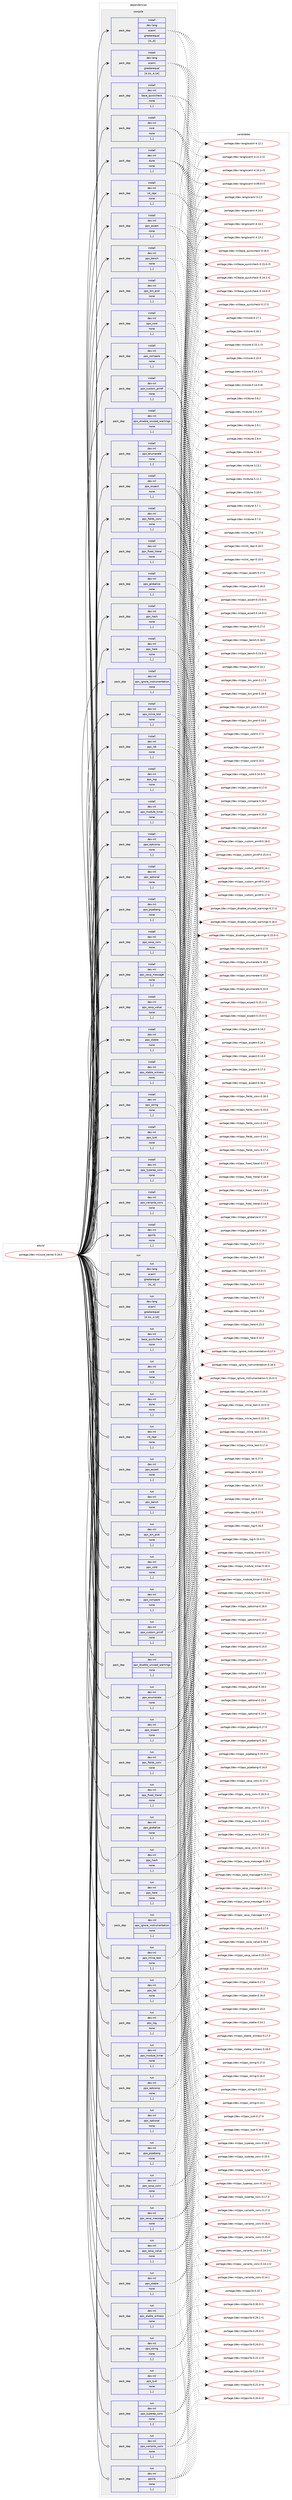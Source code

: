 digraph prolog {

# *************
# Graph options
# *************

newrank=true;
concentrate=true;
compound=true;
graph [rankdir=LR,fontname=Helvetica,fontsize=10,ranksep=1.5];#, ranksep=2.5, nodesep=0.2];
edge  [arrowhead=vee];
node  [fontname=Helvetica,fontsize=10];

# **********
# The ebuild
# **********

subgraph cluster_leftcol {
color=gray;
label=<<i>ebuild</i>>;
id [label="portage://dev-ml/core_kernel-0.16.0", color=red, width=4, href="../dev-ml/core_kernel-0.16.0.svg"];
}

# ****************
# The dependencies
# ****************

subgraph cluster_midcol {
color=gray;
label=<<i>dependencies</i>>;
subgraph cluster_compile {
fillcolor="#eeeeee";
style=filled;
label=<<i>compile</i>>;
subgraph pack88029 {
dependency118514 [label=<<TABLE BORDER="0" CELLBORDER="1" CELLSPACING="0" CELLPADDING="4" WIDTH="220"><TR><TD ROWSPAN="6" CELLPADDING="30">pack_dep</TD></TR><TR><TD WIDTH="110">install</TD></TR><TR><TD>dev-lang</TD></TR><TR><TD>ocaml</TD></TR><TR><TD>greaterequal</TD></TR><TR><TD>[4,,,4]</TD></TR></TABLE>>, shape=none, color=blue];
}
id:e -> dependency118514:w [weight=20,style="solid",arrowhead="vee"];
subgraph pack88030 {
dependency118515 [label=<<TABLE BORDER="0" CELLBORDER="1" CELLSPACING="0" CELLPADDING="4" WIDTH="220"><TR><TD ROWSPAN="6" CELLPADDING="30">pack_dep</TD></TR><TR><TD WIDTH="110">install</TD></TR><TR><TD>dev-lang</TD></TR><TR><TD>ocaml</TD></TR><TR><TD>greaterequal</TD></TR><TR><TD>[4.14,,,4.14]</TD></TR></TABLE>>, shape=none, color=blue];
}
id:e -> dependency118515:w [weight=20,style="solid",arrowhead="vee"];
subgraph pack88031 {
dependency118516 [label=<<TABLE BORDER="0" CELLBORDER="1" CELLSPACING="0" CELLPADDING="4" WIDTH="220"><TR><TD ROWSPAN="6" CELLPADDING="30">pack_dep</TD></TR><TR><TD WIDTH="110">install</TD></TR><TR><TD>dev-ml</TD></TR><TR><TD>base_quickcheck</TD></TR><TR><TD>none</TD></TR><TR><TD>[,,]</TD></TR></TABLE>>, shape=none, color=blue];
}
id:e -> dependency118516:w [weight=20,style="solid",arrowhead="vee"];
subgraph pack88032 {
dependency118517 [label=<<TABLE BORDER="0" CELLBORDER="1" CELLSPACING="0" CELLPADDING="4" WIDTH="220"><TR><TD ROWSPAN="6" CELLPADDING="30">pack_dep</TD></TR><TR><TD WIDTH="110">install</TD></TR><TR><TD>dev-ml</TD></TR><TR><TD>core</TD></TR><TR><TD>none</TD></TR><TR><TD>[,,]</TD></TR></TABLE>>, shape=none, color=blue];
}
id:e -> dependency118517:w [weight=20,style="solid",arrowhead="vee"];
subgraph pack88033 {
dependency118518 [label=<<TABLE BORDER="0" CELLBORDER="1" CELLSPACING="0" CELLPADDING="4" WIDTH="220"><TR><TD ROWSPAN="6" CELLPADDING="30">pack_dep</TD></TR><TR><TD WIDTH="110">install</TD></TR><TR><TD>dev-ml</TD></TR><TR><TD>dune</TD></TR><TR><TD>none</TD></TR><TR><TD>[,,]</TD></TR></TABLE>>, shape=none, color=blue];
}
id:e -> dependency118518:w [weight=20,style="solid",arrowhead="vee"];
subgraph pack88034 {
dependency118519 [label=<<TABLE BORDER="0" CELLBORDER="1" CELLSPACING="0" CELLPADDING="4" WIDTH="220"><TR><TD ROWSPAN="6" CELLPADDING="30">pack_dep</TD></TR><TR><TD WIDTH="110">install</TD></TR><TR><TD>dev-ml</TD></TR><TR><TD>int_repr</TD></TR><TR><TD>none</TD></TR><TR><TD>[,,]</TD></TR></TABLE>>, shape=none, color=blue];
}
id:e -> dependency118519:w [weight=20,style="solid",arrowhead="vee"];
subgraph pack88035 {
dependency118520 [label=<<TABLE BORDER="0" CELLBORDER="1" CELLSPACING="0" CELLPADDING="4" WIDTH="220"><TR><TD ROWSPAN="6" CELLPADDING="30">pack_dep</TD></TR><TR><TD WIDTH="110">install</TD></TR><TR><TD>dev-ml</TD></TR><TR><TD>ppx_assert</TD></TR><TR><TD>none</TD></TR><TR><TD>[,,]</TD></TR></TABLE>>, shape=none, color=blue];
}
id:e -> dependency118520:w [weight=20,style="solid",arrowhead="vee"];
subgraph pack88036 {
dependency118521 [label=<<TABLE BORDER="0" CELLBORDER="1" CELLSPACING="0" CELLPADDING="4" WIDTH="220"><TR><TD ROWSPAN="6" CELLPADDING="30">pack_dep</TD></TR><TR><TD WIDTH="110">install</TD></TR><TR><TD>dev-ml</TD></TR><TR><TD>ppx_bench</TD></TR><TR><TD>none</TD></TR><TR><TD>[,,]</TD></TR></TABLE>>, shape=none, color=blue];
}
id:e -> dependency118521:w [weight=20,style="solid",arrowhead="vee"];
subgraph pack88037 {
dependency118522 [label=<<TABLE BORDER="0" CELLBORDER="1" CELLSPACING="0" CELLPADDING="4" WIDTH="220"><TR><TD ROWSPAN="6" CELLPADDING="30">pack_dep</TD></TR><TR><TD WIDTH="110">install</TD></TR><TR><TD>dev-ml</TD></TR><TR><TD>ppx_bin_prot</TD></TR><TR><TD>none</TD></TR><TR><TD>[,,]</TD></TR></TABLE>>, shape=none, color=blue];
}
id:e -> dependency118522:w [weight=20,style="solid",arrowhead="vee"];
subgraph pack88038 {
dependency118523 [label=<<TABLE BORDER="0" CELLBORDER="1" CELLSPACING="0" CELLPADDING="4" WIDTH="220"><TR><TD ROWSPAN="6" CELLPADDING="30">pack_dep</TD></TR><TR><TD WIDTH="110">install</TD></TR><TR><TD>dev-ml</TD></TR><TR><TD>ppx_cold</TD></TR><TR><TD>none</TD></TR><TR><TD>[,,]</TD></TR></TABLE>>, shape=none, color=blue];
}
id:e -> dependency118523:w [weight=20,style="solid",arrowhead="vee"];
subgraph pack88039 {
dependency118524 [label=<<TABLE BORDER="0" CELLBORDER="1" CELLSPACING="0" CELLPADDING="4" WIDTH="220"><TR><TD ROWSPAN="6" CELLPADDING="30">pack_dep</TD></TR><TR><TD WIDTH="110">install</TD></TR><TR><TD>dev-ml</TD></TR><TR><TD>ppx_compare</TD></TR><TR><TD>none</TD></TR><TR><TD>[,,]</TD></TR></TABLE>>, shape=none, color=blue];
}
id:e -> dependency118524:w [weight=20,style="solid",arrowhead="vee"];
subgraph pack88040 {
dependency118525 [label=<<TABLE BORDER="0" CELLBORDER="1" CELLSPACING="0" CELLPADDING="4" WIDTH="220"><TR><TD ROWSPAN="6" CELLPADDING="30">pack_dep</TD></TR><TR><TD WIDTH="110">install</TD></TR><TR><TD>dev-ml</TD></TR><TR><TD>ppx_custom_printf</TD></TR><TR><TD>none</TD></TR><TR><TD>[,,]</TD></TR></TABLE>>, shape=none, color=blue];
}
id:e -> dependency118525:w [weight=20,style="solid",arrowhead="vee"];
subgraph pack88041 {
dependency118526 [label=<<TABLE BORDER="0" CELLBORDER="1" CELLSPACING="0" CELLPADDING="4" WIDTH="220"><TR><TD ROWSPAN="6" CELLPADDING="30">pack_dep</TD></TR><TR><TD WIDTH="110">install</TD></TR><TR><TD>dev-ml</TD></TR><TR><TD>ppx_disable_unused_warnings</TD></TR><TR><TD>none</TD></TR><TR><TD>[,,]</TD></TR></TABLE>>, shape=none, color=blue];
}
id:e -> dependency118526:w [weight=20,style="solid",arrowhead="vee"];
subgraph pack88042 {
dependency118527 [label=<<TABLE BORDER="0" CELLBORDER="1" CELLSPACING="0" CELLPADDING="4" WIDTH="220"><TR><TD ROWSPAN="6" CELLPADDING="30">pack_dep</TD></TR><TR><TD WIDTH="110">install</TD></TR><TR><TD>dev-ml</TD></TR><TR><TD>ppx_enumerate</TD></TR><TR><TD>none</TD></TR><TR><TD>[,,]</TD></TR></TABLE>>, shape=none, color=blue];
}
id:e -> dependency118527:w [weight=20,style="solid",arrowhead="vee"];
subgraph pack88043 {
dependency118528 [label=<<TABLE BORDER="0" CELLBORDER="1" CELLSPACING="0" CELLPADDING="4" WIDTH="220"><TR><TD ROWSPAN="6" CELLPADDING="30">pack_dep</TD></TR><TR><TD WIDTH="110">install</TD></TR><TR><TD>dev-ml</TD></TR><TR><TD>ppx_expect</TD></TR><TR><TD>none</TD></TR><TR><TD>[,,]</TD></TR></TABLE>>, shape=none, color=blue];
}
id:e -> dependency118528:w [weight=20,style="solid",arrowhead="vee"];
subgraph pack88044 {
dependency118529 [label=<<TABLE BORDER="0" CELLBORDER="1" CELLSPACING="0" CELLPADDING="4" WIDTH="220"><TR><TD ROWSPAN="6" CELLPADDING="30">pack_dep</TD></TR><TR><TD WIDTH="110">install</TD></TR><TR><TD>dev-ml</TD></TR><TR><TD>ppx_fields_conv</TD></TR><TR><TD>none</TD></TR><TR><TD>[,,]</TD></TR></TABLE>>, shape=none, color=blue];
}
id:e -> dependency118529:w [weight=20,style="solid",arrowhead="vee"];
subgraph pack88045 {
dependency118530 [label=<<TABLE BORDER="0" CELLBORDER="1" CELLSPACING="0" CELLPADDING="4" WIDTH="220"><TR><TD ROWSPAN="6" CELLPADDING="30">pack_dep</TD></TR><TR><TD WIDTH="110">install</TD></TR><TR><TD>dev-ml</TD></TR><TR><TD>ppx_fixed_literal</TD></TR><TR><TD>none</TD></TR><TR><TD>[,,]</TD></TR></TABLE>>, shape=none, color=blue];
}
id:e -> dependency118530:w [weight=20,style="solid",arrowhead="vee"];
subgraph pack88046 {
dependency118531 [label=<<TABLE BORDER="0" CELLBORDER="1" CELLSPACING="0" CELLPADDING="4" WIDTH="220"><TR><TD ROWSPAN="6" CELLPADDING="30">pack_dep</TD></TR><TR><TD WIDTH="110">install</TD></TR><TR><TD>dev-ml</TD></TR><TR><TD>ppx_globalize</TD></TR><TR><TD>none</TD></TR><TR><TD>[,,]</TD></TR></TABLE>>, shape=none, color=blue];
}
id:e -> dependency118531:w [weight=20,style="solid",arrowhead="vee"];
subgraph pack88047 {
dependency118532 [label=<<TABLE BORDER="0" CELLBORDER="1" CELLSPACING="0" CELLPADDING="4" WIDTH="220"><TR><TD ROWSPAN="6" CELLPADDING="30">pack_dep</TD></TR><TR><TD WIDTH="110">install</TD></TR><TR><TD>dev-ml</TD></TR><TR><TD>ppx_hash</TD></TR><TR><TD>none</TD></TR><TR><TD>[,,]</TD></TR></TABLE>>, shape=none, color=blue];
}
id:e -> dependency118532:w [weight=20,style="solid",arrowhead="vee"];
subgraph pack88048 {
dependency118533 [label=<<TABLE BORDER="0" CELLBORDER="1" CELLSPACING="0" CELLPADDING="4" WIDTH="220"><TR><TD ROWSPAN="6" CELLPADDING="30">pack_dep</TD></TR><TR><TD WIDTH="110">install</TD></TR><TR><TD>dev-ml</TD></TR><TR><TD>ppx_here</TD></TR><TR><TD>none</TD></TR><TR><TD>[,,]</TD></TR></TABLE>>, shape=none, color=blue];
}
id:e -> dependency118533:w [weight=20,style="solid",arrowhead="vee"];
subgraph pack88049 {
dependency118534 [label=<<TABLE BORDER="0" CELLBORDER="1" CELLSPACING="0" CELLPADDING="4" WIDTH="220"><TR><TD ROWSPAN="6" CELLPADDING="30">pack_dep</TD></TR><TR><TD WIDTH="110">install</TD></TR><TR><TD>dev-ml</TD></TR><TR><TD>ppx_ignore_instrumentation</TD></TR><TR><TD>none</TD></TR><TR><TD>[,,]</TD></TR></TABLE>>, shape=none, color=blue];
}
id:e -> dependency118534:w [weight=20,style="solid",arrowhead="vee"];
subgraph pack88050 {
dependency118535 [label=<<TABLE BORDER="0" CELLBORDER="1" CELLSPACING="0" CELLPADDING="4" WIDTH="220"><TR><TD ROWSPAN="6" CELLPADDING="30">pack_dep</TD></TR><TR><TD WIDTH="110">install</TD></TR><TR><TD>dev-ml</TD></TR><TR><TD>ppx_inline_test</TD></TR><TR><TD>none</TD></TR><TR><TD>[,,]</TD></TR></TABLE>>, shape=none, color=blue];
}
id:e -> dependency118535:w [weight=20,style="solid",arrowhead="vee"];
subgraph pack88051 {
dependency118536 [label=<<TABLE BORDER="0" CELLBORDER="1" CELLSPACING="0" CELLPADDING="4" WIDTH="220"><TR><TD ROWSPAN="6" CELLPADDING="30">pack_dep</TD></TR><TR><TD WIDTH="110">install</TD></TR><TR><TD>dev-ml</TD></TR><TR><TD>ppx_let</TD></TR><TR><TD>none</TD></TR><TR><TD>[,,]</TD></TR></TABLE>>, shape=none, color=blue];
}
id:e -> dependency118536:w [weight=20,style="solid",arrowhead="vee"];
subgraph pack88052 {
dependency118537 [label=<<TABLE BORDER="0" CELLBORDER="1" CELLSPACING="0" CELLPADDING="4" WIDTH="220"><TR><TD ROWSPAN="6" CELLPADDING="30">pack_dep</TD></TR><TR><TD WIDTH="110">install</TD></TR><TR><TD>dev-ml</TD></TR><TR><TD>ppx_log</TD></TR><TR><TD>none</TD></TR><TR><TD>[,,]</TD></TR></TABLE>>, shape=none, color=blue];
}
id:e -> dependency118537:w [weight=20,style="solid",arrowhead="vee"];
subgraph pack88053 {
dependency118538 [label=<<TABLE BORDER="0" CELLBORDER="1" CELLSPACING="0" CELLPADDING="4" WIDTH="220"><TR><TD ROWSPAN="6" CELLPADDING="30">pack_dep</TD></TR><TR><TD WIDTH="110">install</TD></TR><TR><TD>dev-ml</TD></TR><TR><TD>ppx_module_timer</TD></TR><TR><TD>none</TD></TR><TR><TD>[,,]</TD></TR></TABLE>>, shape=none, color=blue];
}
id:e -> dependency118538:w [weight=20,style="solid",arrowhead="vee"];
subgraph pack88054 {
dependency118539 [label=<<TABLE BORDER="0" CELLBORDER="1" CELLSPACING="0" CELLPADDING="4" WIDTH="220"><TR><TD ROWSPAN="6" CELLPADDING="30">pack_dep</TD></TR><TR><TD WIDTH="110">install</TD></TR><TR><TD>dev-ml</TD></TR><TR><TD>ppx_optcomp</TD></TR><TR><TD>none</TD></TR><TR><TD>[,,]</TD></TR></TABLE>>, shape=none, color=blue];
}
id:e -> dependency118539:w [weight=20,style="solid",arrowhead="vee"];
subgraph pack88055 {
dependency118540 [label=<<TABLE BORDER="0" CELLBORDER="1" CELLSPACING="0" CELLPADDING="4" WIDTH="220"><TR><TD ROWSPAN="6" CELLPADDING="30">pack_dep</TD></TR><TR><TD WIDTH="110">install</TD></TR><TR><TD>dev-ml</TD></TR><TR><TD>ppx_optional</TD></TR><TR><TD>none</TD></TR><TR><TD>[,,]</TD></TR></TABLE>>, shape=none, color=blue];
}
id:e -> dependency118540:w [weight=20,style="solid",arrowhead="vee"];
subgraph pack88056 {
dependency118541 [label=<<TABLE BORDER="0" CELLBORDER="1" CELLSPACING="0" CELLPADDING="4" WIDTH="220"><TR><TD ROWSPAN="6" CELLPADDING="30">pack_dep</TD></TR><TR><TD WIDTH="110">install</TD></TR><TR><TD>dev-ml</TD></TR><TR><TD>ppx_pipebang</TD></TR><TR><TD>none</TD></TR><TR><TD>[,,]</TD></TR></TABLE>>, shape=none, color=blue];
}
id:e -> dependency118541:w [weight=20,style="solid",arrowhead="vee"];
subgraph pack88057 {
dependency118542 [label=<<TABLE BORDER="0" CELLBORDER="1" CELLSPACING="0" CELLPADDING="4" WIDTH="220"><TR><TD ROWSPAN="6" CELLPADDING="30">pack_dep</TD></TR><TR><TD WIDTH="110">install</TD></TR><TR><TD>dev-ml</TD></TR><TR><TD>ppx_sexp_conv</TD></TR><TR><TD>none</TD></TR><TR><TD>[,,]</TD></TR></TABLE>>, shape=none, color=blue];
}
id:e -> dependency118542:w [weight=20,style="solid",arrowhead="vee"];
subgraph pack88058 {
dependency118543 [label=<<TABLE BORDER="0" CELLBORDER="1" CELLSPACING="0" CELLPADDING="4" WIDTH="220"><TR><TD ROWSPAN="6" CELLPADDING="30">pack_dep</TD></TR><TR><TD WIDTH="110">install</TD></TR><TR><TD>dev-ml</TD></TR><TR><TD>ppx_sexp_message</TD></TR><TR><TD>none</TD></TR><TR><TD>[,,]</TD></TR></TABLE>>, shape=none, color=blue];
}
id:e -> dependency118543:w [weight=20,style="solid",arrowhead="vee"];
subgraph pack88059 {
dependency118544 [label=<<TABLE BORDER="0" CELLBORDER="1" CELLSPACING="0" CELLPADDING="4" WIDTH="220"><TR><TD ROWSPAN="6" CELLPADDING="30">pack_dep</TD></TR><TR><TD WIDTH="110">install</TD></TR><TR><TD>dev-ml</TD></TR><TR><TD>ppx_sexp_value</TD></TR><TR><TD>none</TD></TR><TR><TD>[,,]</TD></TR></TABLE>>, shape=none, color=blue];
}
id:e -> dependency118544:w [weight=20,style="solid",arrowhead="vee"];
subgraph pack88060 {
dependency118545 [label=<<TABLE BORDER="0" CELLBORDER="1" CELLSPACING="0" CELLPADDING="4" WIDTH="220"><TR><TD ROWSPAN="6" CELLPADDING="30">pack_dep</TD></TR><TR><TD WIDTH="110">install</TD></TR><TR><TD>dev-ml</TD></TR><TR><TD>ppx_stable</TD></TR><TR><TD>none</TD></TR><TR><TD>[,,]</TD></TR></TABLE>>, shape=none, color=blue];
}
id:e -> dependency118545:w [weight=20,style="solid",arrowhead="vee"];
subgraph pack88061 {
dependency118546 [label=<<TABLE BORDER="0" CELLBORDER="1" CELLSPACING="0" CELLPADDING="4" WIDTH="220"><TR><TD ROWSPAN="6" CELLPADDING="30">pack_dep</TD></TR><TR><TD WIDTH="110">install</TD></TR><TR><TD>dev-ml</TD></TR><TR><TD>ppx_stable_witness</TD></TR><TR><TD>none</TD></TR><TR><TD>[,,]</TD></TR></TABLE>>, shape=none, color=blue];
}
id:e -> dependency118546:w [weight=20,style="solid",arrowhead="vee"];
subgraph pack88062 {
dependency118547 [label=<<TABLE BORDER="0" CELLBORDER="1" CELLSPACING="0" CELLPADDING="4" WIDTH="220"><TR><TD ROWSPAN="6" CELLPADDING="30">pack_dep</TD></TR><TR><TD WIDTH="110">install</TD></TR><TR><TD>dev-ml</TD></TR><TR><TD>ppx_string</TD></TR><TR><TD>none</TD></TR><TR><TD>[,,]</TD></TR></TABLE>>, shape=none, color=blue];
}
id:e -> dependency118547:w [weight=20,style="solid",arrowhead="vee"];
subgraph pack88063 {
dependency118548 [label=<<TABLE BORDER="0" CELLBORDER="1" CELLSPACING="0" CELLPADDING="4" WIDTH="220"><TR><TD ROWSPAN="6" CELLPADDING="30">pack_dep</TD></TR><TR><TD WIDTH="110">install</TD></TR><TR><TD>dev-ml</TD></TR><TR><TD>ppx_tydi</TD></TR><TR><TD>none</TD></TR><TR><TD>[,,]</TD></TR></TABLE>>, shape=none, color=blue];
}
id:e -> dependency118548:w [weight=20,style="solid",arrowhead="vee"];
subgraph pack88064 {
dependency118549 [label=<<TABLE BORDER="0" CELLBORDER="1" CELLSPACING="0" CELLPADDING="4" WIDTH="220"><TR><TD ROWSPAN="6" CELLPADDING="30">pack_dep</TD></TR><TR><TD WIDTH="110">install</TD></TR><TR><TD>dev-ml</TD></TR><TR><TD>ppx_typerep_conv</TD></TR><TR><TD>none</TD></TR><TR><TD>[,,]</TD></TR></TABLE>>, shape=none, color=blue];
}
id:e -> dependency118549:w [weight=20,style="solid",arrowhead="vee"];
subgraph pack88065 {
dependency118550 [label=<<TABLE BORDER="0" CELLBORDER="1" CELLSPACING="0" CELLPADDING="4" WIDTH="220"><TR><TD ROWSPAN="6" CELLPADDING="30">pack_dep</TD></TR><TR><TD WIDTH="110">install</TD></TR><TR><TD>dev-ml</TD></TR><TR><TD>ppx_variants_conv</TD></TR><TR><TD>none</TD></TR><TR><TD>[,,]</TD></TR></TABLE>>, shape=none, color=blue];
}
id:e -> dependency118550:w [weight=20,style="solid",arrowhead="vee"];
subgraph pack88066 {
dependency118551 [label=<<TABLE BORDER="0" CELLBORDER="1" CELLSPACING="0" CELLPADDING="4" WIDTH="220"><TR><TD ROWSPAN="6" CELLPADDING="30">pack_dep</TD></TR><TR><TD WIDTH="110">install</TD></TR><TR><TD>dev-ml</TD></TR><TR><TD>ppxlib</TD></TR><TR><TD>none</TD></TR><TR><TD>[,,]</TD></TR></TABLE>>, shape=none, color=blue];
}
id:e -> dependency118551:w [weight=20,style="solid",arrowhead="vee"];
}
subgraph cluster_compileandrun {
fillcolor="#eeeeee";
style=filled;
label=<<i>compile and run</i>>;
}
subgraph cluster_run {
fillcolor="#eeeeee";
style=filled;
label=<<i>run</i>>;
subgraph pack88067 {
dependency118552 [label=<<TABLE BORDER="0" CELLBORDER="1" CELLSPACING="0" CELLPADDING="4" WIDTH="220"><TR><TD ROWSPAN="6" CELLPADDING="30">pack_dep</TD></TR><TR><TD WIDTH="110">run</TD></TR><TR><TD>dev-lang</TD></TR><TR><TD>ocaml</TD></TR><TR><TD>greaterequal</TD></TR><TR><TD>[4,,,4]</TD></TR></TABLE>>, shape=none, color=blue];
}
id:e -> dependency118552:w [weight=20,style="solid",arrowhead="odot"];
subgraph pack88068 {
dependency118553 [label=<<TABLE BORDER="0" CELLBORDER="1" CELLSPACING="0" CELLPADDING="4" WIDTH="220"><TR><TD ROWSPAN="6" CELLPADDING="30">pack_dep</TD></TR><TR><TD WIDTH="110">run</TD></TR><TR><TD>dev-lang</TD></TR><TR><TD>ocaml</TD></TR><TR><TD>greaterequal</TD></TR><TR><TD>[4.14,,,4.14]</TD></TR></TABLE>>, shape=none, color=blue];
}
id:e -> dependency118553:w [weight=20,style="solid",arrowhead="odot"];
subgraph pack88069 {
dependency118554 [label=<<TABLE BORDER="0" CELLBORDER="1" CELLSPACING="0" CELLPADDING="4" WIDTH="220"><TR><TD ROWSPAN="6" CELLPADDING="30">pack_dep</TD></TR><TR><TD WIDTH="110">run</TD></TR><TR><TD>dev-ml</TD></TR><TR><TD>base_quickcheck</TD></TR><TR><TD>none</TD></TR><TR><TD>[,,]</TD></TR></TABLE>>, shape=none, color=blue];
}
id:e -> dependency118554:w [weight=20,style="solid",arrowhead="odot"];
subgraph pack88070 {
dependency118555 [label=<<TABLE BORDER="0" CELLBORDER="1" CELLSPACING="0" CELLPADDING="4" WIDTH="220"><TR><TD ROWSPAN="6" CELLPADDING="30">pack_dep</TD></TR><TR><TD WIDTH="110">run</TD></TR><TR><TD>dev-ml</TD></TR><TR><TD>core</TD></TR><TR><TD>none</TD></TR><TR><TD>[,,]</TD></TR></TABLE>>, shape=none, color=blue];
}
id:e -> dependency118555:w [weight=20,style="solid",arrowhead="odot"];
subgraph pack88071 {
dependency118556 [label=<<TABLE BORDER="0" CELLBORDER="1" CELLSPACING="0" CELLPADDING="4" WIDTH="220"><TR><TD ROWSPAN="6" CELLPADDING="30">pack_dep</TD></TR><TR><TD WIDTH="110">run</TD></TR><TR><TD>dev-ml</TD></TR><TR><TD>dune</TD></TR><TR><TD>none</TD></TR><TR><TD>[,,]</TD></TR></TABLE>>, shape=none, color=blue];
}
id:e -> dependency118556:w [weight=20,style="solid",arrowhead="odot"];
subgraph pack88072 {
dependency118557 [label=<<TABLE BORDER="0" CELLBORDER="1" CELLSPACING="0" CELLPADDING="4" WIDTH="220"><TR><TD ROWSPAN="6" CELLPADDING="30">pack_dep</TD></TR><TR><TD WIDTH="110">run</TD></TR><TR><TD>dev-ml</TD></TR><TR><TD>int_repr</TD></TR><TR><TD>none</TD></TR><TR><TD>[,,]</TD></TR></TABLE>>, shape=none, color=blue];
}
id:e -> dependency118557:w [weight=20,style="solid",arrowhead="odot"];
subgraph pack88073 {
dependency118558 [label=<<TABLE BORDER="0" CELLBORDER="1" CELLSPACING="0" CELLPADDING="4" WIDTH="220"><TR><TD ROWSPAN="6" CELLPADDING="30">pack_dep</TD></TR><TR><TD WIDTH="110">run</TD></TR><TR><TD>dev-ml</TD></TR><TR><TD>ppx_assert</TD></TR><TR><TD>none</TD></TR><TR><TD>[,,]</TD></TR></TABLE>>, shape=none, color=blue];
}
id:e -> dependency118558:w [weight=20,style="solid",arrowhead="odot"];
subgraph pack88074 {
dependency118559 [label=<<TABLE BORDER="0" CELLBORDER="1" CELLSPACING="0" CELLPADDING="4" WIDTH="220"><TR><TD ROWSPAN="6" CELLPADDING="30">pack_dep</TD></TR><TR><TD WIDTH="110">run</TD></TR><TR><TD>dev-ml</TD></TR><TR><TD>ppx_bench</TD></TR><TR><TD>none</TD></TR><TR><TD>[,,]</TD></TR></TABLE>>, shape=none, color=blue];
}
id:e -> dependency118559:w [weight=20,style="solid",arrowhead="odot"];
subgraph pack88075 {
dependency118560 [label=<<TABLE BORDER="0" CELLBORDER="1" CELLSPACING="0" CELLPADDING="4" WIDTH="220"><TR><TD ROWSPAN="6" CELLPADDING="30">pack_dep</TD></TR><TR><TD WIDTH="110">run</TD></TR><TR><TD>dev-ml</TD></TR><TR><TD>ppx_bin_prot</TD></TR><TR><TD>none</TD></TR><TR><TD>[,,]</TD></TR></TABLE>>, shape=none, color=blue];
}
id:e -> dependency118560:w [weight=20,style="solid",arrowhead="odot"];
subgraph pack88076 {
dependency118561 [label=<<TABLE BORDER="0" CELLBORDER="1" CELLSPACING="0" CELLPADDING="4" WIDTH="220"><TR><TD ROWSPAN="6" CELLPADDING="30">pack_dep</TD></TR><TR><TD WIDTH="110">run</TD></TR><TR><TD>dev-ml</TD></TR><TR><TD>ppx_cold</TD></TR><TR><TD>none</TD></TR><TR><TD>[,,]</TD></TR></TABLE>>, shape=none, color=blue];
}
id:e -> dependency118561:w [weight=20,style="solid",arrowhead="odot"];
subgraph pack88077 {
dependency118562 [label=<<TABLE BORDER="0" CELLBORDER="1" CELLSPACING="0" CELLPADDING="4" WIDTH="220"><TR><TD ROWSPAN="6" CELLPADDING="30">pack_dep</TD></TR><TR><TD WIDTH="110">run</TD></TR><TR><TD>dev-ml</TD></TR><TR><TD>ppx_compare</TD></TR><TR><TD>none</TD></TR><TR><TD>[,,]</TD></TR></TABLE>>, shape=none, color=blue];
}
id:e -> dependency118562:w [weight=20,style="solid",arrowhead="odot"];
subgraph pack88078 {
dependency118563 [label=<<TABLE BORDER="0" CELLBORDER="1" CELLSPACING="0" CELLPADDING="4" WIDTH="220"><TR><TD ROWSPAN="6" CELLPADDING="30">pack_dep</TD></TR><TR><TD WIDTH="110">run</TD></TR><TR><TD>dev-ml</TD></TR><TR><TD>ppx_custom_printf</TD></TR><TR><TD>none</TD></TR><TR><TD>[,,]</TD></TR></TABLE>>, shape=none, color=blue];
}
id:e -> dependency118563:w [weight=20,style="solid",arrowhead="odot"];
subgraph pack88079 {
dependency118564 [label=<<TABLE BORDER="0" CELLBORDER="1" CELLSPACING="0" CELLPADDING="4" WIDTH="220"><TR><TD ROWSPAN="6" CELLPADDING="30">pack_dep</TD></TR><TR><TD WIDTH="110">run</TD></TR><TR><TD>dev-ml</TD></TR><TR><TD>ppx_disable_unused_warnings</TD></TR><TR><TD>none</TD></TR><TR><TD>[,,]</TD></TR></TABLE>>, shape=none, color=blue];
}
id:e -> dependency118564:w [weight=20,style="solid",arrowhead="odot"];
subgraph pack88080 {
dependency118565 [label=<<TABLE BORDER="0" CELLBORDER="1" CELLSPACING="0" CELLPADDING="4" WIDTH="220"><TR><TD ROWSPAN="6" CELLPADDING="30">pack_dep</TD></TR><TR><TD WIDTH="110">run</TD></TR><TR><TD>dev-ml</TD></TR><TR><TD>ppx_enumerate</TD></TR><TR><TD>none</TD></TR><TR><TD>[,,]</TD></TR></TABLE>>, shape=none, color=blue];
}
id:e -> dependency118565:w [weight=20,style="solid",arrowhead="odot"];
subgraph pack88081 {
dependency118566 [label=<<TABLE BORDER="0" CELLBORDER="1" CELLSPACING="0" CELLPADDING="4" WIDTH="220"><TR><TD ROWSPAN="6" CELLPADDING="30">pack_dep</TD></TR><TR><TD WIDTH="110">run</TD></TR><TR><TD>dev-ml</TD></TR><TR><TD>ppx_expect</TD></TR><TR><TD>none</TD></TR><TR><TD>[,,]</TD></TR></TABLE>>, shape=none, color=blue];
}
id:e -> dependency118566:w [weight=20,style="solid",arrowhead="odot"];
subgraph pack88082 {
dependency118567 [label=<<TABLE BORDER="0" CELLBORDER="1" CELLSPACING="0" CELLPADDING="4" WIDTH="220"><TR><TD ROWSPAN="6" CELLPADDING="30">pack_dep</TD></TR><TR><TD WIDTH="110">run</TD></TR><TR><TD>dev-ml</TD></TR><TR><TD>ppx_fields_conv</TD></TR><TR><TD>none</TD></TR><TR><TD>[,,]</TD></TR></TABLE>>, shape=none, color=blue];
}
id:e -> dependency118567:w [weight=20,style="solid",arrowhead="odot"];
subgraph pack88083 {
dependency118568 [label=<<TABLE BORDER="0" CELLBORDER="1" CELLSPACING="0" CELLPADDING="4" WIDTH="220"><TR><TD ROWSPAN="6" CELLPADDING="30">pack_dep</TD></TR><TR><TD WIDTH="110">run</TD></TR><TR><TD>dev-ml</TD></TR><TR><TD>ppx_fixed_literal</TD></TR><TR><TD>none</TD></TR><TR><TD>[,,]</TD></TR></TABLE>>, shape=none, color=blue];
}
id:e -> dependency118568:w [weight=20,style="solid",arrowhead="odot"];
subgraph pack88084 {
dependency118569 [label=<<TABLE BORDER="0" CELLBORDER="1" CELLSPACING="0" CELLPADDING="4" WIDTH="220"><TR><TD ROWSPAN="6" CELLPADDING="30">pack_dep</TD></TR><TR><TD WIDTH="110">run</TD></TR><TR><TD>dev-ml</TD></TR><TR><TD>ppx_globalize</TD></TR><TR><TD>none</TD></TR><TR><TD>[,,]</TD></TR></TABLE>>, shape=none, color=blue];
}
id:e -> dependency118569:w [weight=20,style="solid",arrowhead="odot"];
subgraph pack88085 {
dependency118570 [label=<<TABLE BORDER="0" CELLBORDER="1" CELLSPACING="0" CELLPADDING="4" WIDTH="220"><TR><TD ROWSPAN="6" CELLPADDING="30">pack_dep</TD></TR><TR><TD WIDTH="110">run</TD></TR><TR><TD>dev-ml</TD></TR><TR><TD>ppx_hash</TD></TR><TR><TD>none</TD></TR><TR><TD>[,,]</TD></TR></TABLE>>, shape=none, color=blue];
}
id:e -> dependency118570:w [weight=20,style="solid",arrowhead="odot"];
subgraph pack88086 {
dependency118571 [label=<<TABLE BORDER="0" CELLBORDER="1" CELLSPACING="0" CELLPADDING="4" WIDTH="220"><TR><TD ROWSPAN="6" CELLPADDING="30">pack_dep</TD></TR><TR><TD WIDTH="110">run</TD></TR><TR><TD>dev-ml</TD></TR><TR><TD>ppx_here</TD></TR><TR><TD>none</TD></TR><TR><TD>[,,]</TD></TR></TABLE>>, shape=none, color=blue];
}
id:e -> dependency118571:w [weight=20,style="solid",arrowhead="odot"];
subgraph pack88087 {
dependency118572 [label=<<TABLE BORDER="0" CELLBORDER="1" CELLSPACING="0" CELLPADDING="4" WIDTH="220"><TR><TD ROWSPAN="6" CELLPADDING="30">pack_dep</TD></TR><TR><TD WIDTH="110">run</TD></TR><TR><TD>dev-ml</TD></TR><TR><TD>ppx_ignore_instrumentation</TD></TR><TR><TD>none</TD></TR><TR><TD>[,,]</TD></TR></TABLE>>, shape=none, color=blue];
}
id:e -> dependency118572:w [weight=20,style="solid",arrowhead="odot"];
subgraph pack88088 {
dependency118573 [label=<<TABLE BORDER="0" CELLBORDER="1" CELLSPACING="0" CELLPADDING="4" WIDTH="220"><TR><TD ROWSPAN="6" CELLPADDING="30">pack_dep</TD></TR><TR><TD WIDTH="110">run</TD></TR><TR><TD>dev-ml</TD></TR><TR><TD>ppx_inline_test</TD></TR><TR><TD>none</TD></TR><TR><TD>[,,]</TD></TR></TABLE>>, shape=none, color=blue];
}
id:e -> dependency118573:w [weight=20,style="solid",arrowhead="odot"];
subgraph pack88089 {
dependency118574 [label=<<TABLE BORDER="0" CELLBORDER="1" CELLSPACING="0" CELLPADDING="4" WIDTH="220"><TR><TD ROWSPAN="6" CELLPADDING="30">pack_dep</TD></TR><TR><TD WIDTH="110">run</TD></TR><TR><TD>dev-ml</TD></TR><TR><TD>ppx_let</TD></TR><TR><TD>none</TD></TR><TR><TD>[,,]</TD></TR></TABLE>>, shape=none, color=blue];
}
id:e -> dependency118574:w [weight=20,style="solid",arrowhead="odot"];
subgraph pack88090 {
dependency118575 [label=<<TABLE BORDER="0" CELLBORDER="1" CELLSPACING="0" CELLPADDING="4" WIDTH="220"><TR><TD ROWSPAN="6" CELLPADDING="30">pack_dep</TD></TR><TR><TD WIDTH="110">run</TD></TR><TR><TD>dev-ml</TD></TR><TR><TD>ppx_log</TD></TR><TR><TD>none</TD></TR><TR><TD>[,,]</TD></TR></TABLE>>, shape=none, color=blue];
}
id:e -> dependency118575:w [weight=20,style="solid",arrowhead="odot"];
subgraph pack88091 {
dependency118576 [label=<<TABLE BORDER="0" CELLBORDER="1" CELLSPACING="0" CELLPADDING="4" WIDTH="220"><TR><TD ROWSPAN="6" CELLPADDING="30">pack_dep</TD></TR><TR><TD WIDTH="110">run</TD></TR><TR><TD>dev-ml</TD></TR><TR><TD>ppx_module_timer</TD></TR><TR><TD>none</TD></TR><TR><TD>[,,]</TD></TR></TABLE>>, shape=none, color=blue];
}
id:e -> dependency118576:w [weight=20,style="solid",arrowhead="odot"];
subgraph pack88092 {
dependency118577 [label=<<TABLE BORDER="0" CELLBORDER="1" CELLSPACING="0" CELLPADDING="4" WIDTH="220"><TR><TD ROWSPAN="6" CELLPADDING="30">pack_dep</TD></TR><TR><TD WIDTH="110">run</TD></TR><TR><TD>dev-ml</TD></TR><TR><TD>ppx_optcomp</TD></TR><TR><TD>none</TD></TR><TR><TD>[,,]</TD></TR></TABLE>>, shape=none, color=blue];
}
id:e -> dependency118577:w [weight=20,style="solid",arrowhead="odot"];
subgraph pack88093 {
dependency118578 [label=<<TABLE BORDER="0" CELLBORDER="1" CELLSPACING="0" CELLPADDING="4" WIDTH="220"><TR><TD ROWSPAN="6" CELLPADDING="30">pack_dep</TD></TR><TR><TD WIDTH="110">run</TD></TR><TR><TD>dev-ml</TD></TR><TR><TD>ppx_optional</TD></TR><TR><TD>none</TD></TR><TR><TD>[,,]</TD></TR></TABLE>>, shape=none, color=blue];
}
id:e -> dependency118578:w [weight=20,style="solid",arrowhead="odot"];
subgraph pack88094 {
dependency118579 [label=<<TABLE BORDER="0" CELLBORDER="1" CELLSPACING="0" CELLPADDING="4" WIDTH="220"><TR><TD ROWSPAN="6" CELLPADDING="30">pack_dep</TD></TR><TR><TD WIDTH="110">run</TD></TR><TR><TD>dev-ml</TD></TR><TR><TD>ppx_pipebang</TD></TR><TR><TD>none</TD></TR><TR><TD>[,,]</TD></TR></TABLE>>, shape=none, color=blue];
}
id:e -> dependency118579:w [weight=20,style="solid",arrowhead="odot"];
subgraph pack88095 {
dependency118580 [label=<<TABLE BORDER="0" CELLBORDER="1" CELLSPACING="0" CELLPADDING="4" WIDTH="220"><TR><TD ROWSPAN="6" CELLPADDING="30">pack_dep</TD></TR><TR><TD WIDTH="110">run</TD></TR><TR><TD>dev-ml</TD></TR><TR><TD>ppx_sexp_conv</TD></TR><TR><TD>none</TD></TR><TR><TD>[,,]</TD></TR></TABLE>>, shape=none, color=blue];
}
id:e -> dependency118580:w [weight=20,style="solid",arrowhead="odot"];
subgraph pack88096 {
dependency118581 [label=<<TABLE BORDER="0" CELLBORDER="1" CELLSPACING="0" CELLPADDING="4" WIDTH="220"><TR><TD ROWSPAN="6" CELLPADDING="30">pack_dep</TD></TR><TR><TD WIDTH="110">run</TD></TR><TR><TD>dev-ml</TD></TR><TR><TD>ppx_sexp_message</TD></TR><TR><TD>none</TD></TR><TR><TD>[,,]</TD></TR></TABLE>>, shape=none, color=blue];
}
id:e -> dependency118581:w [weight=20,style="solid",arrowhead="odot"];
subgraph pack88097 {
dependency118582 [label=<<TABLE BORDER="0" CELLBORDER="1" CELLSPACING="0" CELLPADDING="4" WIDTH="220"><TR><TD ROWSPAN="6" CELLPADDING="30">pack_dep</TD></TR><TR><TD WIDTH="110">run</TD></TR><TR><TD>dev-ml</TD></TR><TR><TD>ppx_sexp_value</TD></TR><TR><TD>none</TD></TR><TR><TD>[,,]</TD></TR></TABLE>>, shape=none, color=blue];
}
id:e -> dependency118582:w [weight=20,style="solid",arrowhead="odot"];
subgraph pack88098 {
dependency118583 [label=<<TABLE BORDER="0" CELLBORDER="1" CELLSPACING="0" CELLPADDING="4" WIDTH="220"><TR><TD ROWSPAN="6" CELLPADDING="30">pack_dep</TD></TR><TR><TD WIDTH="110">run</TD></TR><TR><TD>dev-ml</TD></TR><TR><TD>ppx_stable</TD></TR><TR><TD>none</TD></TR><TR><TD>[,,]</TD></TR></TABLE>>, shape=none, color=blue];
}
id:e -> dependency118583:w [weight=20,style="solid",arrowhead="odot"];
subgraph pack88099 {
dependency118584 [label=<<TABLE BORDER="0" CELLBORDER="1" CELLSPACING="0" CELLPADDING="4" WIDTH="220"><TR><TD ROWSPAN="6" CELLPADDING="30">pack_dep</TD></TR><TR><TD WIDTH="110">run</TD></TR><TR><TD>dev-ml</TD></TR><TR><TD>ppx_stable_witness</TD></TR><TR><TD>none</TD></TR><TR><TD>[,,]</TD></TR></TABLE>>, shape=none, color=blue];
}
id:e -> dependency118584:w [weight=20,style="solid",arrowhead="odot"];
subgraph pack88100 {
dependency118585 [label=<<TABLE BORDER="0" CELLBORDER="1" CELLSPACING="0" CELLPADDING="4" WIDTH="220"><TR><TD ROWSPAN="6" CELLPADDING="30">pack_dep</TD></TR><TR><TD WIDTH="110">run</TD></TR><TR><TD>dev-ml</TD></TR><TR><TD>ppx_string</TD></TR><TR><TD>none</TD></TR><TR><TD>[,,]</TD></TR></TABLE>>, shape=none, color=blue];
}
id:e -> dependency118585:w [weight=20,style="solid",arrowhead="odot"];
subgraph pack88101 {
dependency118586 [label=<<TABLE BORDER="0" CELLBORDER="1" CELLSPACING="0" CELLPADDING="4" WIDTH="220"><TR><TD ROWSPAN="6" CELLPADDING="30">pack_dep</TD></TR><TR><TD WIDTH="110">run</TD></TR><TR><TD>dev-ml</TD></TR><TR><TD>ppx_tydi</TD></TR><TR><TD>none</TD></TR><TR><TD>[,,]</TD></TR></TABLE>>, shape=none, color=blue];
}
id:e -> dependency118586:w [weight=20,style="solid",arrowhead="odot"];
subgraph pack88102 {
dependency118587 [label=<<TABLE BORDER="0" CELLBORDER="1" CELLSPACING="0" CELLPADDING="4" WIDTH="220"><TR><TD ROWSPAN="6" CELLPADDING="30">pack_dep</TD></TR><TR><TD WIDTH="110">run</TD></TR><TR><TD>dev-ml</TD></TR><TR><TD>ppx_typerep_conv</TD></TR><TR><TD>none</TD></TR><TR><TD>[,,]</TD></TR></TABLE>>, shape=none, color=blue];
}
id:e -> dependency118587:w [weight=20,style="solid",arrowhead="odot"];
subgraph pack88103 {
dependency118588 [label=<<TABLE BORDER="0" CELLBORDER="1" CELLSPACING="0" CELLPADDING="4" WIDTH="220"><TR><TD ROWSPAN="6" CELLPADDING="30">pack_dep</TD></TR><TR><TD WIDTH="110">run</TD></TR><TR><TD>dev-ml</TD></TR><TR><TD>ppx_variants_conv</TD></TR><TR><TD>none</TD></TR><TR><TD>[,,]</TD></TR></TABLE>>, shape=none, color=blue];
}
id:e -> dependency118588:w [weight=20,style="solid",arrowhead="odot"];
subgraph pack88104 {
dependency118589 [label=<<TABLE BORDER="0" CELLBORDER="1" CELLSPACING="0" CELLPADDING="4" WIDTH="220"><TR><TD ROWSPAN="6" CELLPADDING="30">pack_dep</TD></TR><TR><TD WIDTH="110">run</TD></TR><TR><TD>dev-ml</TD></TR><TR><TD>ppxlib</TD></TR><TR><TD>none</TD></TR><TR><TD>[,,]</TD></TR></TABLE>>, shape=none, color=blue];
}
id:e -> dependency118589:w [weight=20,style="solid",arrowhead="odot"];
}
}

# **************
# The candidates
# **************

subgraph cluster_choices {
rank=same;
color=gray;
label=<<i>candidates</i>>;

subgraph choice88029 {
color=black;
nodesep=1;
choice1001011184510897110103471119997109108455346504648 [label="portage://dev-lang/ocaml-5.2.0", color=red, width=4,href="../dev-lang/ocaml-5.2.0.svg"];
choice100101118451089711010347111999710910845524649524650 [label="portage://dev-lang/ocaml-4.14.2", color=red, width=4,href="../dev-lang/ocaml-4.14.2.svg"];
choice100101118451089711010347111999710910845524649524649 [label="portage://dev-lang/ocaml-4.14.1", color=red, width=4,href="../dev-lang/ocaml-4.14.1.svg"];
choice100101118451089711010347111999710910845524649514649 [label="portage://dev-lang/ocaml-4.13.1", color=red, width=4,href="../dev-lang/ocaml-4.13.1.svg"];
choice100101118451089711010347111999710910845524649504649 [label="portage://dev-lang/ocaml-4.12.1", color=red, width=4,href="../dev-lang/ocaml-4.12.1.svg"];
choice1001011184510897110103471119997109108455246494946504511450 [label="portage://dev-lang/ocaml-4.11.2-r2", color=red, width=4,href="../dev-lang/ocaml-4.11.2-r2.svg"];
choice1001011184510897110103471119997109108455246494846504511451 [label="portage://dev-lang/ocaml-4.10.2-r3", color=red, width=4,href="../dev-lang/ocaml-4.10.2-r3.svg"];
choice1001011184510897110103471119997109108455246485746484511451 [label="portage://dev-lang/ocaml-4.09.0-r3", color=red, width=4,href="../dev-lang/ocaml-4.09.0-r3.svg"];
dependency118514:e -> choice1001011184510897110103471119997109108455346504648:w [style=dotted,weight="100"];
dependency118514:e -> choice100101118451089711010347111999710910845524649524650:w [style=dotted,weight="100"];
dependency118514:e -> choice100101118451089711010347111999710910845524649524649:w [style=dotted,weight="100"];
dependency118514:e -> choice100101118451089711010347111999710910845524649514649:w [style=dotted,weight="100"];
dependency118514:e -> choice100101118451089711010347111999710910845524649504649:w [style=dotted,weight="100"];
dependency118514:e -> choice1001011184510897110103471119997109108455246494946504511450:w [style=dotted,weight="100"];
dependency118514:e -> choice1001011184510897110103471119997109108455246494846504511451:w [style=dotted,weight="100"];
dependency118514:e -> choice1001011184510897110103471119997109108455246485746484511451:w [style=dotted,weight="100"];
}
subgraph choice88030 {
color=black;
nodesep=1;
choice1001011184510897110103471119997109108455346504648 [label="portage://dev-lang/ocaml-5.2.0", color=red, width=4,href="../dev-lang/ocaml-5.2.0.svg"];
choice100101118451089711010347111999710910845524649524650 [label="portage://dev-lang/ocaml-4.14.2", color=red, width=4,href="../dev-lang/ocaml-4.14.2.svg"];
choice100101118451089711010347111999710910845524649524649 [label="portage://dev-lang/ocaml-4.14.1", color=red, width=4,href="../dev-lang/ocaml-4.14.1.svg"];
choice100101118451089711010347111999710910845524649514649 [label="portage://dev-lang/ocaml-4.13.1", color=red, width=4,href="../dev-lang/ocaml-4.13.1.svg"];
choice100101118451089711010347111999710910845524649504649 [label="portage://dev-lang/ocaml-4.12.1", color=red, width=4,href="../dev-lang/ocaml-4.12.1.svg"];
choice1001011184510897110103471119997109108455246494946504511450 [label="portage://dev-lang/ocaml-4.11.2-r2", color=red, width=4,href="../dev-lang/ocaml-4.11.2-r2.svg"];
choice1001011184510897110103471119997109108455246494846504511451 [label="portage://dev-lang/ocaml-4.10.2-r3", color=red, width=4,href="../dev-lang/ocaml-4.10.2-r3.svg"];
choice1001011184510897110103471119997109108455246485746484511451 [label="portage://dev-lang/ocaml-4.09.0-r3", color=red, width=4,href="../dev-lang/ocaml-4.09.0-r3.svg"];
dependency118515:e -> choice1001011184510897110103471119997109108455346504648:w [style=dotted,weight="100"];
dependency118515:e -> choice100101118451089711010347111999710910845524649524650:w [style=dotted,weight="100"];
dependency118515:e -> choice100101118451089711010347111999710910845524649524649:w [style=dotted,weight="100"];
dependency118515:e -> choice100101118451089711010347111999710910845524649514649:w [style=dotted,weight="100"];
dependency118515:e -> choice100101118451089711010347111999710910845524649504649:w [style=dotted,weight="100"];
dependency118515:e -> choice1001011184510897110103471119997109108455246494946504511450:w [style=dotted,weight="100"];
dependency118515:e -> choice1001011184510897110103471119997109108455246494846504511451:w [style=dotted,weight="100"];
dependency118515:e -> choice1001011184510897110103471119997109108455246485746484511451:w [style=dotted,weight="100"];
}
subgraph choice88031 {
color=black;
nodesep=1;
choice100101118451091084798971151019511311710599107991041019910745484649554648 [label="portage://dev-ml/base_quickcheck-0.17.0", color=red, width=4,href="../dev-ml/base_quickcheck-0.17.0.svg"];
choice100101118451091084798971151019511311710599107991041019910745484649544648 [label="portage://dev-ml/base_quickcheck-0.16.0", color=red, width=4,href="../dev-ml/base_quickcheck-0.16.0.svg"];
choice1001011184510910847989711510195113117105991079910410199107454846495346484511451 [label="portage://dev-ml/base_quickcheck-0.15.0-r3", color=red, width=4,href="../dev-ml/base_quickcheck-0.15.0-r3.svg"];
choice1001011184510910847989711510195113117105991079910410199107454846495246494511450 [label="portage://dev-ml/base_quickcheck-0.14.1-r2", color=red, width=4,href="../dev-ml/base_quickcheck-0.14.1-r2.svg"];
choice1001011184510910847989711510195113117105991079910410199107454846495246484511449 [label="portage://dev-ml/base_quickcheck-0.14.0-r1", color=red, width=4,href="../dev-ml/base_quickcheck-0.14.0-r1.svg"];
dependency118516:e -> choice100101118451091084798971151019511311710599107991041019910745484649554648:w [style=dotted,weight="100"];
dependency118516:e -> choice100101118451091084798971151019511311710599107991041019910745484649544648:w [style=dotted,weight="100"];
dependency118516:e -> choice1001011184510910847989711510195113117105991079910410199107454846495346484511451:w [style=dotted,weight="100"];
dependency118516:e -> choice1001011184510910847989711510195113117105991079910410199107454846495246494511450:w [style=dotted,weight="100"];
dependency118516:e -> choice1001011184510910847989711510195113117105991079910410199107454846495246484511449:w [style=dotted,weight="100"];
}
subgraph choice88032 {
color=black;
nodesep=1;
choice10010111845109108479911111410145484649554649 [label="portage://dev-ml/core-0.17.1", color=red, width=4,href="../dev-ml/core-0.17.1.svg"];
choice10010111845109108479911111410145484649544649 [label="portage://dev-ml/core-0.16.1", color=red, width=4,href="../dev-ml/core-0.16.1.svg"];
choice100101118451091084799111114101454846495346494511451 [label="portage://dev-ml/core-0.15.1-r3", color=red, width=4,href="../dev-ml/core-0.15.1-r3.svg"];
choice10010111845109108479911111410145484649534648 [label="portage://dev-ml/core-0.15.0", color=red, width=4,href="../dev-ml/core-0.15.0.svg"];
choice100101118451091084799111114101454846495246494511449 [label="portage://dev-ml/core-0.14.1-r1", color=red, width=4,href="../dev-ml/core-0.14.1-r1.svg"];
choice100101118451091084799111114101454846495246484511454 [label="portage://dev-ml/core-0.14.0-r6", color=red, width=4,href="../dev-ml/core-0.14.0-r6.svg"];
dependency118517:e -> choice10010111845109108479911111410145484649554649:w [style=dotted,weight="100"];
dependency118517:e -> choice10010111845109108479911111410145484649544649:w [style=dotted,weight="100"];
dependency118517:e -> choice100101118451091084799111114101454846495346494511451:w [style=dotted,weight="100"];
dependency118517:e -> choice10010111845109108479911111410145484649534648:w [style=dotted,weight="100"];
dependency118517:e -> choice100101118451091084799111114101454846495246494511449:w [style=dotted,weight="100"];
dependency118517:e -> choice100101118451091084799111114101454846495246484511454:w [style=dotted,weight="100"];
}
subgraph choice88033 {
color=black;
nodesep=1;
choice100101118451091084710011711010145514649544648 [label="portage://dev-ml/dune-3.16.0", color=red, width=4,href="../dev-ml/dune-3.16.0.svg"];
choice100101118451091084710011711010145514649514649 [label="portage://dev-ml/dune-3.13.1", color=red, width=4,href="../dev-ml/dune-3.13.1.svg"];
choice100101118451091084710011711010145514649494649 [label="portage://dev-ml/dune-3.11.1", color=red, width=4,href="../dev-ml/dune-3.11.1.svg"];
choice100101118451091084710011711010145514649484648 [label="portage://dev-ml/dune-3.10.0", color=red, width=4,href="../dev-ml/dune-3.10.0.svg"];
choice1001011184510910847100117110101455146554649 [label="portage://dev-ml/dune-3.7.1", color=red, width=4,href="../dev-ml/dune-3.7.1.svg"];
choice1001011184510910847100117110101455146554648 [label="portage://dev-ml/dune-3.7.0", color=red, width=4,href="../dev-ml/dune-3.7.0.svg"];
choice1001011184510910847100117110101455146544650 [label="portage://dev-ml/dune-3.6.2", color=red, width=4,href="../dev-ml/dune-3.6.2.svg"];
choice10010111845109108471001171101014550465746514511451 [label="portage://dev-ml/dune-2.9.3-r3", color=red, width=4,href="../dev-ml/dune-2.9.3-r3.svg"];
choice1001011184510910847100117110101455046574649 [label="portage://dev-ml/dune-2.9.1", color=red, width=4,href="../dev-ml/dune-2.9.1.svg"];
choice1001011184510910847100117110101455046564652 [label="portage://dev-ml/dune-2.8.4", color=red, width=4,href="../dev-ml/dune-2.8.4.svg"];
dependency118518:e -> choice100101118451091084710011711010145514649544648:w [style=dotted,weight="100"];
dependency118518:e -> choice100101118451091084710011711010145514649514649:w [style=dotted,weight="100"];
dependency118518:e -> choice100101118451091084710011711010145514649494649:w [style=dotted,weight="100"];
dependency118518:e -> choice100101118451091084710011711010145514649484648:w [style=dotted,weight="100"];
dependency118518:e -> choice1001011184510910847100117110101455146554649:w [style=dotted,weight="100"];
dependency118518:e -> choice1001011184510910847100117110101455146554648:w [style=dotted,weight="100"];
dependency118518:e -> choice1001011184510910847100117110101455146544650:w [style=dotted,weight="100"];
dependency118518:e -> choice10010111845109108471001171101014550465746514511451:w [style=dotted,weight="100"];
dependency118518:e -> choice1001011184510910847100117110101455046574649:w [style=dotted,weight="100"];
dependency118518:e -> choice1001011184510910847100117110101455046564652:w [style=dotted,weight="100"];
}
subgraph choice88034 {
color=black;
nodesep=1;
choice10010111845109108471051101169511410111211445484649554648 [label="portage://dev-ml/int_repr-0.17.0", color=red, width=4,href="../dev-ml/int_repr-0.17.0.svg"];
choice10010111845109108471051101169511410111211445484649544648 [label="portage://dev-ml/int_repr-0.16.0", color=red, width=4,href="../dev-ml/int_repr-0.16.0.svg"];
choice10010111845109108471051101169511410111211445484649534648 [label="portage://dev-ml/int_repr-0.15.0", color=red, width=4,href="../dev-ml/int_repr-0.15.0.svg"];
dependency118519:e -> choice10010111845109108471051101169511410111211445484649554648:w [style=dotted,weight="100"];
dependency118519:e -> choice10010111845109108471051101169511410111211445484649544648:w [style=dotted,weight="100"];
dependency118519:e -> choice10010111845109108471051101169511410111211445484649534648:w [style=dotted,weight="100"];
}
subgraph choice88035 {
color=black;
nodesep=1;
choice1001011184510910847112112120959711511510111411645484649554648 [label="portage://dev-ml/ppx_assert-0.17.0", color=red, width=4,href="../dev-ml/ppx_assert-0.17.0.svg"];
choice1001011184510910847112112120959711511510111411645484649544648 [label="portage://dev-ml/ppx_assert-0.16.0", color=red, width=4,href="../dev-ml/ppx_assert-0.16.0.svg"];
choice10010111845109108471121121209597115115101114116454846495346484511449 [label="portage://dev-ml/ppx_assert-0.15.0-r1", color=red, width=4,href="../dev-ml/ppx_assert-0.15.0-r1.svg"];
choice10010111845109108471121121209597115115101114116454846495246484511449 [label="portage://dev-ml/ppx_assert-0.14.0-r1", color=red, width=4,href="../dev-ml/ppx_assert-0.14.0-r1.svg"];
dependency118520:e -> choice1001011184510910847112112120959711511510111411645484649554648:w [style=dotted,weight="100"];
dependency118520:e -> choice1001011184510910847112112120959711511510111411645484649544648:w [style=dotted,weight="100"];
dependency118520:e -> choice10010111845109108471121121209597115115101114116454846495346484511449:w [style=dotted,weight="100"];
dependency118520:e -> choice10010111845109108471121121209597115115101114116454846495246484511449:w [style=dotted,weight="100"];
}
subgraph choice88036 {
color=black;
nodesep=1;
choice100101118451091084711211212095981011109910445484649554648 [label="portage://dev-ml/ppx_bench-0.17.0", color=red, width=4,href="../dev-ml/ppx_bench-0.17.0.svg"];
choice100101118451091084711211212095981011109910445484649544648 [label="portage://dev-ml/ppx_bench-0.16.0", color=red, width=4,href="../dev-ml/ppx_bench-0.16.0.svg"];
choice1001011184510910847112112120959810111099104454846495346484511449 [label="portage://dev-ml/ppx_bench-0.15.0-r1", color=red, width=4,href="../dev-ml/ppx_bench-0.15.0-r1.svg"];
choice100101118451091084711211212095981011109910445484649524649 [label="portage://dev-ml/ppx_bench-0.14.1", color=red, width=4,href="../dev-ml/ppx_bench-0.14.1.svg"];
dependency118521:e -> choice100101118451091084711211212095981011109910445484649554648:w [style=dotted,weight="100"];
dependency118521:e -> choice100101118451091084711211212095981011109910445484649544648:w [style=dotted,weight="100"];
dependency118521:e -> choice1001011184510910847112112120959810111099104454846495346484511449:w [style=dotted,weight="100"];
dependency118521:e -> choice100101118451091084711211212095981011109910445484649524649:w [style=dotted,weight="100"];
}
subgraph choice88037 {
color=black;
nodesep=1;
choice100101118451091084711211212095981051109511211411111645484649554648 [label="portage://dev-ml/ppx_bin_prot-0.17.0", color=red, width=4,href="../dev-ml/ppx_bin_prot-0.17.0.svg"];
choice100101118451091084711211212095981051109511211411111645484649544648 [label="portage://dev-ml/ppx_bin_prot-0.16.0", color=red, width=4,href="../dev-ml/ppx_bin_prot-0.16.0.svg"];
choice1001011184510910847112112120959810511095112114111116454846495346484511449 [label="portage://dev-ml/ppx_bin_prot-0.15.0-r1", color=red, width=4,href="../dev-ml/ppx_bin_prot-0.15.0-r1.svg"];
choice100101118451091084711211212095981051109511211411111645484649524648 [label="portage://dev-ml/ppx_bin_prot-0.14.0", color=red, width=4,href="../dev-ml/ppx_bin_prot-0.14.0.svg"];
dependency118522:e -> choice100101118451091084711211212095981051109511211411111645484649554648:w [style=dotted,weight="100"];
dependency118522:e -> choice100101118451091084711211212095981051109511211411111645484649544648:w [style=dotted,weight="100"];
dependency118522:e -> choice1001011184510910847112112120959810511095112114111116454846495346484511449:w [style=dotted,weight="100"];
dependency118522:e -> choice100101118451091084711211212095981051109511211411111645484649524648:w [style=dotted,weight="100"];
}
subgraph choice88038 {
color=black;
nodesep=1;
choice1001011184510910847112112120959911110810045484649554648 [label="portage://dev-ml/ppx_cold-0.17.0", color=red, width=4,href="../dev-ml/ppx_cold-0.17.0.svg"];
choice1001011184510910847112112120959911110810045484649544648 [label="portage://dev-ml/ppx_cold-0.16.0", color=red, width=4,href="../dev-ml/ppx_cold-0.16.0.svg"];
choice1001011184510910847112112120959911110810045484649534648 [label="portage://dev-ml/ppx_cold-0.15.0", color=red, width=4,href="../dev-ml/ppx_cold-0.15.0.svg"];
choice10010111845109108471121121209599111108100454846495246484511449 [label="portage://dev-ml/ppx_cold-0.14.0-r1", color=red, width=4,href="../dev-ml/ppx_cold-0.14.0-r1.svg"];
dependency118523:e -> choice1001011184510910847112112120959911110810045484649554648:w [style=dotted,weight="100"];
dependency118523:e -> choice1001011184510910847112112120959911110810045484649544648:w [style=dotted,weight="100"];
dependency118523:e -> choice1001011184510910847112112120959911110810045484649534648:w [style=dotted,weight="100"];
dependency118523:e -> choice10010111845109108471121121209599111108100454846495246484511449:w [style=dotted,weight="100"];
}
subgraph choice88039 {
color=black;
nodesep=1;
choice100101118451091084711211212095991111091129711410145484649554648 [label="portage://dev-ml/ppx_compare-0.17.0", color=red, width=4,href="../dev-ml/ppx_compare-0.17.0.svg"];
choice100101118451091084711211212095991111091129711410145484649544648 [label="portage://dev-ml/ppx_compare-0.16.0", color=red, width=4,href="../dev-ml/ppx_compare-0.16.0.svg"];
choice100101118451091084711211212095991111091129711410145484649534648 [label="portage://dev-ml/ppx_compare-0.15.0", color=red, width=4,href="../dev-ml/ppx_compare-0.15.0.svg"];
choice100101118451091084711211212095991111091129711410145484649524648 [label="portage://dev-ml/ppx_compare-0.14.0", color=red, width=4,href="../dev-ml/ppx_compare-0.14.0.svg"];
dependency118524:e -> choice100101118451091084711211212095991111091129711410145484649554648:w [style=dotted,weight="100"];
dependency118524:e -> choice100101118451091084711211212095991111091129711410145484649544648:w [style=dotted,weight="100"];
dependency118524:e -> choice100101118451091084711211212095991111091129711410145484649534648:w [style=dotted,weight="100"];
dependency118524:e -> choice100101118451091084711211212095991111091129711410145484649524648:w [style=dotted,weight="100"];
}
subgraph choice88040 {
color=black;
nodesep=1;
choice100101118451091084711211212095991171151161111099511211410511011610245484649554648 [label="portage://dev-ml/ppx_custom_printf-0.17.0", color=red, width=4,href="../dev-ml/ppx_custom_printf-0.17.0.svg"];
choice100101118451091084711211212095991171151161111099511211410511011610245484649544648 [label="portage://dev-ml/ppx_custom_printf-0.16.0", color=red, width=4,href="../dev-ml/ppx_custom_printf-0.16.0.svg"];
choice1001011184510910847112112120959911711511611110995112114105110116102454846495346484511449 [label="portage://dev-ml/ppx_custom_printf-0.15.0-r1", color=red, width=4,href="../dev-ml/ppx_custom_printf-0.15.0-r1.svg"];
choice100101118451091084711211212095991171151161111099511211410511011610245484649524649 [label="portage://dev-ml/ppx_custom_printf-0.14.1", color=red, width=4,href="../dev-ml/ppx_custom_printf-0.14.1.svg"];
choice100101118451091084711211212095991171151161111099511211410511011610245484649524648 [label="portage://dev-ml/ppx_custom_printf-0.14.0", color=red, width=4,href="../dev-ml/ppx_custom_printf-0.14.0.svg"];
dependency118525:e -> choice100101118451091084711211212095991171151161111099511211410511011610245484649554648:w [style=dotted,weight="100"];
dependency118525:e -> choice100101118451091084711211212095991171151161111099511211410511011610245484649544648:w [style=dotted,weight="100"];
dependency118525:e -> choice1001011184510910847112112120959911711511611110995112114105110116102454846495346484511449:w [style=dotted,weight="100"];
dependency118525:e -> choice100101118451091084711211212095991171151161111099511211410511011610245484649524649:w [style=dotted,weight="100"];
dependency118525:e -> choice100101118451091084711211212095991171151161111099511211410511011610245484649524648:w [style=dotted,weight="100"];
}
subgraph choice88041 {
color=black;
nodesep=1;
choice100101118451091084711211212095100105115979810810195117110117115101100951199711411010511010311545484649554648 [label="portage://dev-ml/ppx_disable_unused_warnings-0.17.0", color=red, width=4,href="../dev-ml/ppx_disable_unused_warnings-0.17.0.svg"];
choice100101118451091084711211212095100105115979810810195117110117115101100951199711411010511010311545484649544648 [label="portage://dev-ml/ppx_disable_unused_warnings-0.16.0", color=red, width=4,href="../dev-ml/ppx_disable_unused_warnings-0.16.0.svg"];
choice1001011184510910847112112120951001051159798108101951171101171151011009511997114110105110103115454846495346484511449 [label="portage://dev-ml/ppx_disable_unused_warnings-0.15.0-r1", color=red, width=4,href="../dev-ml/ppx_disable_unused_warnings-0.15.0-r1.svg"];
dependency118526:e -> choice100101118451091084711211212095100105115979810810195117110117115101100951199711411010511010311545484649554648:w [style=dotted,weight="100"];
dependency118526:e -> choice100101118451091084711211212095100105115979810810195117110117115101100951199711411010511010311545484649544648:w [style=dotted,weight="100"];
dependency118526:e -> choice1001011184510910847112112120951001051159798108101951171101171151011009511997114110105110103115454846495346484511449:w [style=dotted,weight="100"];
}
subgraph choice88042 {
color=black;
nodesep=1;
choice1001011184510910847112112120951011101171091011149711610145484649554648 [label="portage://dev-ml/ppx_enumerate-0.17.0", color=red, width=4,href="../dev-ml/ppx_enumerate-0.17.0.svg"];
choice1001011184510910847112112120951011101171091011149711610145484649544648 [label="portage://dev-ml/ppx_enumerate-0.16.0", color=red, width=4,href="../dev-ml/ppx_enumerate-0.16.0.svg"];
choice1001011184510910847112112120951011101171091011149711610145484649534648 [label="portage://dev-ml/ppx_enumerate-0.15.0", color=red, width=4,href="../dev-ml/ppx_enumerate-0.15.0.svg"];
choice1001011184510910847112112120951011101171091011149711610145484649524648 [label="portage://dev-ml/ppx_enumerate-0.14.0", color=red, width=4,href="../dev-ml/ppx_enumerate-0.14.0.svg"];
dependency118527:e -> choice1001011184510910847112112120951011101171091011149711610145484649554648:w [style=dotted,weight="100"];
dependency118527:e -> choice1001011184510910847112112120951011101171091011149711610145484649544648:w [style=dotted,weight="100"];
dependency118527:e -> choice1001011184510910847112112120951011101171091011149711610145484649534648:w [style=dotted,weight="100"];
dependency118527:e -> choice1001011184510910847112112120951011101171091011149711610145484649524648:w [style=dotted,weight="100"];
}
subgraph choice88043 {
color=black;
nodesep=1;
choice1001011184510910847112112120951011201121019911645484649554648 [label="portage://dev-ml/ppx_expect-0.17.0", color=red, width=4,href="../dev-ml/ppx_expect-0.17.0.svg"];
choice1001011184510910847112112120951011201121019911645484649544648 [label="portage://dev-ml/ppx_expect-0.16.0", color=red, width=4,href="../dev-ml/ppx_expect-0.16.0.svg"];
choice10010111845109108471121121209510112011210199116454846495346494511449 [label="portage://dev-ml/ppx_expect-0.15.1-r1", color=red, width=4,href="../dev-ml/ppx_expect-0.15.1-r1.svg"];
choice10010111845109108471121121209510112011210199116454846495346484511449 [label="portage://dev-ml/ppx_expect-0.15.0-r1", color=red, width=4,href="../dev-ml/ppx_expect-0.15.0-r1.svg"];
choice1001011184510910847112112120951011201121019911645484649524650 [label="portage://dev-ml/ppx_expect-0.14.2", color=red, width=4,href="../dev-ml/ppx_expect-0.14.2.svg"];
choice1001011184510910847112112120951011201121019911645484649524649 [label="portage://dev-ml/ppx_expect-0.14.1", color=red, width=4,href="../dev-ml/ppx_expect-0.14.1.svg"];
choice1001011184510910847112112120951011201121019911645484649524648 [label="portage://dev-ml/ppx_expect-0.14.0", color=red, width=4,href="../dev-ml/ppx_expect-0.14.0.svg"];
dependency118528:e -> choice1001011184510910847112112120951011201121019911645484649554648:w [style=dotted,weight="100"];
dependency118528:e -> choice1001011184510910847112112120951011201121019911645484649544648:w [style=dotted,weight="100"];
dependency118528:e -> choice10010111845109108471121121209510112011210199116454846495346494511449:w [style=dotted,weight="100"];
dependency118528:e -> choice10010111845109108471121121209510112011210199116454846495346484511449:w [style=dotted,weight="100"];
dependency118528:e -> choice1001011184510910847112112120951011201121019911645484649524650:w [style=dotted,weight="100"];
dependency118528:e -> choice1001011184510910847112112120951011201121019911645484649524649:w [style=dotted,weight="100"];
dependency118528:e -> choice1001011184510910847112112120951011201121019911645484649524648:w [style=dotted,weight="100"];
}
subgraph choice88044 {
color=black;
nodesep=1;
choice100101118451091084711211212095102105101108100115959911111011845484649554648 [label="portage://dev-ml/ppx_fields_conv-0.17.0", color=red, width=4,href="../dev-ml/ppx_fields_conv-0.17.0.svg"];
choice100101118451091084711211212095102105101108100115959911111011845484649544648 [label="portage://dev-ml/ppx_fields_conv-0.16.0", color=red, width=4,href="../dev-ml/ppx_fields_conv-0.16.0.svg"];
choice100101118451091084711211212095102105101108100115959911111011845484649534648 [label="portage://dev-ml/ppx_fields_conv-0.15.0", color=red, width=4,href="../dev-ml/ppx_fields_conv-0.15.0.svg"];
choice100101118451091084711211212095102105101108100115959911111011845484649524650 [label="portage://dev-ml/ppx_fields_conv-0.14.2", color=red, width=4,href="../dev-ml/ppx_fields_conv-0.14.2.svg"];
choice100101118451091084711211212095102105101108100115959911111011845484649524649 [label="portage://dev-ml/ppx_fields_conv-0.14.1", color=red, width=4,href="../dev-ml/ppx_fields_conv-0.14.1.svg"];
dependency118529:e -> choice100101118451091084711211212095102105101108100115959911111011845484649554648:w [style=dotted,weight="100"];
dependency118529:e -> choice100101118451091084711211212095102105101108100115959911111011845484649544648:w [style=dotted,weight="100"];
dependency118529:e -> choice100101118451091084711211212095102105101108100115959911111011845484649534648:w [style=dotted,weight="100"];
dependency118529:e -> choice100101118451091084711211212095102105101108100115959911111011845484649524650:w [style=dotted,weight="100"];
dependency118529:e -> choice100101118451091084711211212095102105101108100115959911111011845484649524649:w [style=dotted,weight="100"];
}
subgraph choice88045 {
color=black;
nodesep=1;
choice100101118451091084711211212095102105120101100951081051161011149710845484649554648 [label="portage://dev-ml/ppx_fixed_literal-0.17.0", color=red, width=4,href="../dev-ml/ppx_fixed_literal-0.17.0.svg"];
choice100101118451091084711211212095102105120101100951081051161011149710845484649544648 [label="portage://dev-ml/ppx_fixed_literal-0.16.0", color=red, width=4,href="../dev-ml/ppx_fixed_literal-0.16.0.svg"];
choice100101118451091084711211212095102105120101100951081051161011149710845484649534648 [label="portage://dev-ml/ppx_fixed_literal-0.15.0", color=red, width=4,href="../dev-ml/ppx_fixed_literal-0.15.0.svg"];
choice100101118451091084711211212095102105120101100951081051161011149710845484649524648 [label="portage://dev-ml/ppx_fixed_literal-0.14.0", color=red, width=4,href="../dev-ml/ppx_fixed_literal-0.14.0.svg"];
dependency118530:e -> choice100101118451091084711211212095102105120101100951081051161011149710845484649554648:w [style=dotted,weight="100"];
dependency118530:e -> choice100101118451091084711211212095102105120101100951081051161011149710845484649544648:w [style=dotted,weight="100"];
dependency118530:e -> choice100101118451091084711211212095102105120101100951081051161011149710845484649534648:w [style=dotted,weight="100"];
dependency118530:e -> choice100101118451091084711211212095102105120101100951081051161011149710845484649524648:w [style=dotted,weight="100"];
}
subgraph choice88046 {
color=black;
nodesep=1;
choice100101118451091084711211212095103108111989710810512210145484649554648 [label="portage://dev-ml/ppx_globalize-0.17.0", color=red, width=4,href="../dev-ml/ppx_globalize-0.17.0.svg"];
choice100101118451091084711211212095103108111989710810512210145484649544648 [label="portage://dev-ml/ppx_globalize-0.16.0", color=red, width=4,href="../dev-ml/ppx_globalize-0.16.0.svg"];
dependency118531:e -> choice100101118451091084711211212095103108111989710810512210145484649554648:w [style=dotted,weight="100"];
dependency118531:e -> choice100101118451091084711211212095103108111989710810512210145484649544648:w [style=dotted,weight="100"];
}
subgraph choice88047 {
color=black;
nodesep=1;
choice1001011184510910847112112120951049711510445484649554648 [label="portage://dev-ml/ppx_hash-0.17.0", color=red, width=4,href="../dev-ml/ppx_hash-0.17.0.svg"];
choice1001011184510910847112112120951049711510445484649544648 [label="portage://dev-ml/ppx_hash-0.16.0", color=red, width=4,href="../dev-ml/ppx_hash-0.16.0.svg"];
choice10010111845109108471121121209510497115104454846495346484511449 [label="portage://dev-ml/ppx_hash-0.15.0-r1", color=red, width=4,href="../dev-ml/ppx_hash-0.15.0-r1.svg"];
choice1001011184510910847112112120951049711510445484649524648 [label="portage://dev-ml/ppx_hash-0.14.0", color=red, width=4,href="../dev-ml/ppx_hash-0.14.0.svg"];
dependency118532:e -> choice1001011184510910847112112120951049711510445484649554648:w [style=dotted,weight="100"];
dependency118532:e -> choice1001011184510910847112112120951049711510445484649544648:w [style=dotted,weight="100"];
dependency118532:e -> choice10010111845109108471121121209510497115104454846495346484511449:w [style=dotted,weight="100"];
dependency118532:e -> choice1001011184510910847112112120951049711510445484649524648:w [style=dotted,weight="100"];
}
subgraph choice88048 {
color=black;
nodesep=1;
choice10010111845109108471121121209510410111410145484649554648 [label="portage://dev-ml/ppx_here-0.17.0", color=red, width=4,href="../dev-ml/ppx_here-0.17.0.svg"];
choice10010111845109108471121121209510410111410145484649544648 [label="portage://dev-ml/ppx_here-0.16.0", color=red, width=4,href="../dev-ml/ppx_here-0.16.0.svg"];
choice10010111845109108471121121209510410111410145484649534648 [label="portage://dev-ml/ppx_here-0.15.0", color=red, width=4,href="../dev-ml/ppx_here-0.15.0.svg"];
choice10010111845109108471121121209510410111410145484649524648 [label="portage://dev-ml/ppx_here-0.14.0", color=red, width=4,href="../dev-ml/ppx_here-0.14.0.svg"];
dependency118533:e -> choice10010111845109108471121121209510410111410145484649554648:w [style=dotted,weight="100"];
dependency118533:e -> choice10010111845109108471121121209510410111410145484649544648:w [style=dotted,weight="100"];
dependency118533:e -> choice10010111845109108471121121209510410111410145484649534648:w [style=dotted,weight="100"];
dependency118533:e -> choice10010111845109108471121121209510410111410145484649524648:w [style=dotted,weight="100"];
}
subgraph choice88049 {
color=black;
nodesep=1;
choice100101118451091084711211212095105103110111114101951051101151161141171091011101169711610511111045484649554648 [label="portage://dev-ml/ppx_ignore_instrumentation-0.17.0", color=red, width=4,href="../dev-ml/ppx_ignore_instrumentation-0.17.0.svg"];
choice100101118451091084711211212095105103110111114101951051101151161141171091011101169711610511111045484649544648 [label="portage://dev-ml/ppx_ignore_instrumentation-0.16.0", color=red, width=4,href="../dev-ml/ppx_ignore_instrumentation-0.16.0.svg"];
choice1001011184510910847112112120951051031101111141019510511011511611411710910111011697116105111110454846495346484511449 [label="portage://dev-ml/ppx_ignore_instrumentation-0.15.0-r1", color=red, width=4,href="../dev-ml/ppx_ignore_instrumentation-0.15.0-r1.svg"];
dependency118534:e -> choice100101118451091084711211212095105103110111114101951051101151161141171091011101169711610511111045484649554648:w [style=dotted,weight="100"];
dependency118534:e -> choice100101118451091084711211212095105103110111114101951051101151161141171091011101169711610511111045484649544648:w [style=dotted,weight="100"];
dependency118534:e -> choice1001011184510910847112112120951051031101111141019510511011511611411710910111011697116105111110454846495346484511449:w [style=dotted,weight="100"];
}
subgraph choice88050 {
color=black;
nodesep=1;
choice1001011184510910847112112120951051101081051101019511610111511645484649554648 [label="portage://dev-ml/ppx_inline_test-0.17.0", color=red, width=4,href="../dev-ml/ppx_inline_test-0.17.0.svg"];
choice1001011184510910847112112120951051101081051101019511610111511645484649544648 [label="portage://dev-ml/ppx_inline_test-0.16.0", color=red, width=4,href="../dev-ml/ppx_inline_test-0.16.0.svg"];
choice10010111845109108471121121209510511010810511010195116101115116454846495346484511451 [label="portage://dev-ml/ppx_inline_test-0.15.0-r3", color=red, width=4,href="../dev-ml/ppx_inline_test-0.15.0-r3.svg"];
choice10010111845109108471121121209510511010810511010195116101115116454846495346484511450 [label="portage://dev-ml/ppx_inline_test-0.15.0-r2", color=red, width=4,href="../dev-ml/ppx_inline_test-0.15.0-r2.svg"];
choice1001011184510910847112112120951051101081051101019511610111511645484649524649 [label="portage://dev-ml/ppx_inline_test-0.14.1", color=red, width=4,href="../dev-ml/ppx_inline_test-0.14.1.svg"];
dependency118535:e -> choice1001011184510910847112112120951051101081051101019511610111511645484649554648:w [style=dotted,weight="100"];
dependency118535:e -> choice1001011184510910847112112120951051101081051101019511610111511645484649544648:w [style=dotted,weight="100"];
dependency118535:e -> choice10010111845109108471121121209510511010810511010195116101115116454846495346484511451:w [style=dotted,weight="100"];
dependency118535:e -> choice10010111845109108471121121209510511010810511010195116101115116454846495346484511450:w [style=dotted,weight="100"];
dependency118535:e -> choice1001011184510910847112112120951051101081051101019511610111511645484649524649:w [style=dotted,weight="100"];
}
subgraph choice88051 {
color=black;
nodesep=1;
choice10010111845109108471121121209510810111645484649554648 [label="portage://dev-ml/ppx_let-0.17.0", color=red, width=4,href="../dev-ml/ppx_let-0.17.0.svg"];
choice10010111845109108471121121209510810111645484649544648 [label="portage://dev-ml/ppx_let-0.16.0", color=red, width=4,href="../dev-ml/ppx_let-0.16.0.svg"];
choice10010111845109108471121121209510810111645484649534648 [label="portage://dev-ml/ppx_let-0.15.0", color=red, width=4,href="../dev-ml/ppx_let-0.15.0.svg"];
choice10010111845109108471121121209510810111645484649524648 [label="portage://dev-ml/ppx_let-0.14.0", color=red, width=4,href="../dev-ml/ppx_let-0.14.0.svg"];
dependency118536:e -> choice10010111845109108471121121209510810111645484649554648:w [style=dotted,weight="100"];
dependency118536:e -> choice10010111845109108471121121209510810111645484649544648:w [style=dotted,weight="100"];
dependency118536:e -> choice10010111845109108471121121209510810111645484649534648:w [style=dotted,weight="100"];
dependency118536:e -> choice10010111845109108471121121209510810111645484649524648:w [style=dotted,weight="100"];
}
subgraph choice88052 {
color=black;
nodesep=1;
choice10010111845109108471121121209510811110345484649554648 [label="portage://dev-ml/ppx_log-0.17.0", color=red, width=4,href="../dev-ml/ppx_log-0.17.0.svg"];
choice10010111845109108471121121209510811110345484649544648 [label="portage://dev-ml/ppx_log-0.16.0", color=red, width=4,href="../dev-ml/ppx_log-0.16.0.svg"];
choice100101118451091084711211212095108111103454846495346484511449 [label="portage://dev-ml/ppx_log-0.15.0-r1", color=red, width=4,href="../dev-ml/ppx_log-0.15.0-r1.svg"];
dependency118537:e -> choice10010111845109108471121121209510811110345484649554648:w [style=dotted,weight="100"];
dependency118537:e -> choice10010111845109108471121121209510811110345484649544648:w [style=dotted,weight="100"];
dependency118537:e -> choice100101118451091084711211212095108111103454846495346484511449:w [style=dotted,weight="100"];
}
subgraph choice88053 {
color=black;
nodesep=1;
choice1001011184510910847112112120951091111001171081019511610510910111445484649554648 [label="portage://dev-ml/ppx_module_timer-0.17.0", color=red, width=4,href="../dev-ml/ppx_module_timer-0.17.0.svg"];
choice1001011184510910847112112120951091111001171081019511610510910111445484649544648 [label="portage://dev-ml/ppx_module_timer-0.16.0", color=red, width=4,href="../dev-ml/ppx_module_timer-0.16.0.svg"];
choice10010111845109108471121121209510911110011710810195116105109101114454846495346484511449 [label="portage://dev-ml/ppx_module_timer-0.15.0-r1", color=red, width=4,href="../dev-ml/ppx_module_timer-0.15.0-r1.svg"];
choice1001011184510910847112112120951091111001171081019511610510910111445484649524648 [label="portage://dev-ml/ppx_module_timer-0.14.0", color=red, width=4,href="../dev-ml/ppx_module_timer-0.14.0.svg"];
dependency118538:e -> choice1001011184510910847112112120951091111001171081019511610510910111445484649554648:w [style=dotted,weight="100"];
dependency118538:e -> choice1001011184510910847112112120951091111001171081019511610510910111445484649544648:w [style=dotted,weight="100"];
dependency118538:e -> choice10010111845109108471121121209510911110011710810195116105109101114454846495346484511449:w [style=dotted,weight="100"];
dependency118538:e -> choice1001011184510910847112112120951091111001171081019511610510910111445484649524648:w [style=dotted,weight="100"];
}
subgraph choice88054 {
color=black;
nodesep=1;
choice1001011184510910847112112120951111121169911110911245484649554648 [label="portage://dev-ml/ppx_optcomp-0.17.0", color=red, width=4,href="../dev-ml/ppx_optcomp-0.17.0.svg"];
choice1001011184510910847112112120951111121169911110911245484649544648 [label="portage://dev-ml/ppx_optcomp-0.16.0", color=red, width=4,href="../dev-ml/ppx_optcomp-0.16.0.svg"];
choice1001011184510910847112112120951111121169911110911245484649534648 [label="portage://dev-ml/ppx_optcomp-0.15.0", color=red, width=4,href="../dev-ml/ppx_optcomp-0.15.0.svg"];
choice1001011184510910847112112120951111121169911110911245484649524651 [label="portage://dev-ml/ppx_optcomp-0.14.3", color=red, width=4,href="../dev-ml/ppx_optcomp-0.14.3.svg"];
choice1001011184510910847112112120951111121169911110911245484649524648 [label="portage://dev-ml/ppx_optcomp-0.14.0", color=red, width=4,href="../dev-ml/ppx_optcomp-0.14.0.svg"];
dependency118539:e -> choice1001011184510910847112112120951111121169911110911245484649554648:w [style=dotted,weight="100"];
dependency118539:e -> choice1001011184510910847112112120951111121169911110911245484649544648:w [style=dotted,weight="100"];
dependency118539:e -> choice1001011184510910847112112120951111121169911110911245484649534648:w [style=dotted,weight="100"];
dependency118539:e -> choice1001011184510910847112112120951111121169911110911245484649524651:w [style=dotted,weight="100"];
dependency118539:e -> choice1001011184510910847112112120951111121169911110911245484649524648:w [style=dotted,weight="100"];
}
subgraph choice88055 {
color=black;
nodesep=1;
choice1001011184510910847112112120951111121161051111109710845484649554648 [label="portage://dev-ml/ppx_optional-0.17.0", color=red, width=4,href="../dev-ml/ppx_optional-0.17.0.svg"];
choice1001011184510910847112112120951111121161051111109710845484649544648 [label="portage://dev-ml/ppx_optional-0.16.0", color=red, width=4,href="../dev-ml/ppx_optional-0.16.0.svg"];
choice1001011184510910847112112120951111121161051111109710845484649534648 [label="portage://dev-ml/ppx_optional-0.15.0", color=red, width=4,href="../dev-ml/ppx_optional-0.15.0.svg"];
choice1001011184510910847112112120951111121161051111109710845484649524648 [label="portage://dev-ml/ppx_optional-0.14.0", color=red, width=4,href="../dev-ml/ppx_optional-0.14.0.svg"];
dependency118540:e -> choice1001011184510910847112112120951111121161051111109710845484649554648:w [style=dotted,weight="100"];
dependency118540:e -> choice1001011184510910847112112120951111121161051111109710845484649544648:w [style=dotted,weight="100"];
dependency118540:e -> choice1001011184510910847112112120951111121161051111109710845484649534648:w [style=dotted,weight="100"];
dependency118540:e -> choice1001011184510910847112112120951111121161051111109710845484649524648:w [style=dotted,weight="100"];
}
subgraph choice88056 {
color=black;
nodesep=1;
choice100101118451091084711211212095112105112101989711010345484649554648 [label="portage://dev-ml/ppx_pipebang-0.17.0", color=red, width=4,href="../dev-ml/ppx_pipebang-0.17.0.svg"];
choice100101118451091084711211212095112105112101989711010345484649544648 [label="portage://dev-ml/ppx_pipebang-0.16.0", color=red, width=4,href="../dev-ml/ppx_pipebang-0.16.0.svg"];
choice1001011184510910847112112120951121051121019897110103454846495346484511449 [label="portage://dev-ml/ppx_pipebang-0.15.0-r1", color=red, width=4,href="../dev-ml/ppx_pipebang-0.15.0-r1.svg"];
choice100101118451091084711211212095112105112101989711010345484649524648 [label="portage://dev-ml/ppx_pipebang-0.14.0", color=red, width=4,href="../dev-ml/ppx_pipebang-0.14.0.svg"];
dependency118541:e -> choice100101118451091084711211212095112105112101989711010345484649554648:w [style=dotted,weight="100"];
dependency118541:e -> choice100101118451091084711211212095112105112101989711010345484649544648:w [style=dotted,weight="100"];
dependency118541:e -> choice1001011184510910847112112120951121051121019897110103454846495346484511449:w [style=dotted,weight="100"];
dependency118541:e -> choice100101118451091084711211212095112105112101989711010345484649524648:w [style=dotted,weight="100"];
}
subgraph choice88057 {
color=black;
nodesep=1;
choice100101118451091084711211212095115101120112959911111011845484649554648 [label="portage://dev-ml/ppx_sexp_conv-0.17.0", color=red, width=4,href="../dev-ml/ppx_sexp_conv-0.17.0.svg"];
choice1001011184510910847112112120951151011201129599111110118454846495446484511449 [label="portage://dev-ml/ppx_sexp_conv-0.16.0-r1", color=red, width=4,href="../dev-ml/ppx_sexp_conv-0.16.0-r1.svg"];
choice1001011184510910847112112120951151011201129599111110118454846495346494511449 [label="portage://dev-ml/ppx_sexp_conv-0.15.1-r1", color=red, width=4,href="../dev-ml/ppx_sexp_conv-0.15.1-r1.svg"];
choice1001011184510910847112112120951151011201129599111110118454846495246514511449 [label="portage://dev-ml/ppx_sexp_conv-0.14.3-r1", color=red, width=4,href="../dev-ml/ppx_sexp_conv-0.14.3-r1.svg"];
choice1001011184510910847112112120951151011201129599111110118454846495246504511450 [label="portage://dev-ml/ppx_sexp_conv-0.14.2-r2", color=red, width=4,href="../dev-ml/ppx_sexp_conv-0.14.2-r2.svg"];
choice1001011184510910847112112120951151011201129599111110118454846495246494511449 [label="portage://dev-ml/ppx_sexp_conv-0.14.1-r1", color=red, width=4,href="../dev-ml/ppx_sexp_conv-0.14.1-r1.svg"];
dependency118542:e -> choice100101118451091084711211212095115101120112959911111011845484649554648:w [style=dotted,weight="100"];
dependency118542:e -> choice1001011184510910847112112120951151011201129599111110118454846495446484511449:w [style=dotted,weight="100"];
dependency118542:e -> choice1001011184510910847112112120951151011201129599111110118454846495346494511449:w [style=dotted,weight="100"];
dependency118542:e -> choice1001011184510910847112112120951151011201129599111110118454846495246514511449:w [style=dotted,weight="100"];
dependency118542:e -> choice1001011184510910847112112120951151011201129599111110118454846495246504511450:w [style=dotted,weight="100"];
dependency118542:e -> choice1001011184510910847112112120951151011201129599111110118454846495246494511449:w [style=dotted,weight="100"];
}
subgraph choice88058 {
color=black;
nodesep=1;
choice100101118451091084711211212095115101120112951091011151159710310145484649554648 [label="portage://dev-ml/ppx_sexp_message-0.17.0", color=red, width=4,href="../dev-ml/ppx_sexp_message-0.17.0.svg"];
choice100101118451091084711211212095115101120112951091011151159710310145484649544648 [label="portage://dev-ml/ppx_sexp_message-0.16.0", color=red, width=4,href="../dev-ml/ppx_sexp_message-0.16.0.svg"];
choice1001011184510910847112112120951151011201129510910111511597103101454846495346484511449 [label="portage://dev-ml/ppx_sexp_message-0.15.0-r1", color=red, width=4,href="../dev-ml/ppx_sexp_message-0.15.0-r1.svg"];
choice1001011184510910847112112120951151011201129510910111511597103101454846495246494511449 [label="portage://dev-ml/ppx_sexp_message-0.14.1-r1", color=red, width=4,href="../dev-ml/ppx_sexp_message-0.14.1-r1.svg"];
choice100101118451091084711211212095115101120112951091011151159710310145484649524648 [label="portage://dev-ml/ppx_sexp_message-0.14.0", color=red, width=4,href="../dev-ml/ppx_sexp_message-0.14.0.svg"];
dependency118543:e -> choice100101118451091084711211212095115101120112951091011151159710310145484649554648:w [style=dotted,weight="100"];
dependency118543:e -> choice100101118451091084711211212095115101120112951091011151159710310145484649544648:w [style=dotted,weight="100"];
dependency118543:e -> choice1001011184510910847112112120951151011201129510910111511597103101454846495346484511449:w [style=dotted,weight="100"];
dependency118543:e -> choice1001011184510910847112112120951151011201129510910111511597103101454846495246494511449:w [style=dotted,weight="100"];
dependency118543:e -> choice100101118451091084711211212095115101120112951091011151159710310145484649524648:w [style=dotted,weight="100"];
}
subgraph choice88059 {
color=black;
nodesep=1;
choice100101118451091084711211212095115101120112951189710811710145484649554648 [label="portage://dev-ml/ppx_sexp_value-0.17.0", color=red, width=4,href="../dev-ml/ppx_sexp_value-0.17.0.svg"];
choice100101118451091084711211212095115101120112951189710811710145484649544648 [label="portage://dev-ml/ppx_sexp_value-0.16.0", color=red, width=4,href="../dev-ml/ppx_sexp_value-0.16.0.svg"];
choice1001011184510910847112112120951151011201129511897108117101454846495346484511449 [label="portage://dev-ml/ppx_sexp_value-0.15.0-r1", color=red, width=4,href="../dev-ml/ppx_sexp_value-0.15.0-r1.svg"];
choice100101118451091084711211212095115101120112951189710811710145484649524648 [label="portage://dev-ml/ppx_sexp_value-0.14.0", color=red, width=4,href="../dev-ml/ppx_sexp_value-0.14.0.svg"];
dependency118544:e -> choice100101118451091084711211212095115101120112951189710811710145484649554648:w [style=dotted,weight="100"];
dependency118544:e -> choice100101118451091084711211212095115101120112951189710811710145484649544648:w [style=dotted,weight="100"];
dependency118544:e -> choice1001011184510910847112112120951151011201129511897108117101454846495346484511449:w [style=dotted,weight="100"];
dependency118544:e -> choice100101118451091084711211212095115101120112951189710811710145484649524648:w [style=dotted,weight="100"];
}
subgraph choice88060 {
color=black;
nodesep=1;
choice100101118451091084711211212095115116979810810145484649554648 [label="portage://dev-ml/ppx_stable-0.17.0", color=red, width=4,href="../dev-ml/ppx_stable-0.17.0.svg"];
choice100101118451091084711211212095115116979810810145484649544648 [label="portage://dev-ml/ppx_stable-0.16.0", color=red, width=4,href="../dev-ml/ppx_stable-0.16.0.svg"];
choice100101118451091084711211212095115116979810810145484649534648 [label="portage://dev-ml/ppx_stable-0.15.0", color=red, width=4,href="../dev-ml/ppx_stable-0.15.0.svg"];
choice100101118451091084711211212095115116979810810145484649524649 [label="portage://dev-ml/ppx_stable-0.14.1", color=red, width=4,href="../dev-ml/ppx_stable-0.14.1.svg"];
dependency118545:e -> choice100101118451091084711211212095115116979810810145484649554648:w [style=dotted,weight="100"];
dependency118545:e -> choice100101118451091084711211212095115116979810810145484649544648:w [style=dotted,weight="100"];
dependency118545:e -> choice100101118451091084711211212095115116979810810145484649534648:w [style=dotted,weight="100"];
dependency118545:e -> choice100101118451091084711211212095115116979810810145484649524649:w [style=dotted,weight="100"];
}
subgraph choice88061 {
color=black;
nodesep=1;
choice10010111845109108471121121209511511697981081019511910511611010111511545484649554648 [label="portage://dev-ml/ppx_stable_witness-0.17.0", color=red, width=4,href="../dev-ml/ppx_stable_witness-0.17.0.svg"];
choice10010111845109108471121121209511511697981081019511910511611010111511545484649544648 [label="portage://dev-ml/ppx_stable_witness-0.16.0", color=red, width=4,href="../dev-ml/ppx_stable_witness-0.16.0.svg"];
dependency118546:e -> choice10010111845109108471121121209511511697981081019511910511611010111511545484649554648:w [style=dotted,weight="100"];
dependency118546:e -> choice10010111845109108471121121209511511697981081019511910511611010111511545484649544648:w [style=dotted,weight="100"];
}
subgraph choice88062 {
color=black;
nodesep=1;
choice10010111845109108471121121209511511611410511010345484649554648 [label="portage://dev-ml/ppx_string-0.17.0", color=red, width=4,href="../dev-ml/ppx_string-0.17.0.svg"];
choice10010111845109108471121121209511511611410511010345484649544648 [label="portage://dev-ml/ppx_string-0.16.0", color=red, width=4,href="../dev-ml/ppx_string-0.16.0.svg"];
choice100101118451091084711211212095115116114105110103454846495346484511449 [label="portage://dev-ml/ppx_string-0.15.0-r1", color=red, width=4,href="../dev-ml/ppx_string-0.15.0-r1.svg"];
choice10010111845109108471121121209511511611410511010345484649524649 [label="portage://dev-ml/ppx_string-0.14.1", color=red, width=4,href="../dev-ml/ppx_string-0.14.1.svg"];
dependency118547:e -> choice10010111845109108471121121209511511611410511010345484649554648:w [style=dotted,weight="100"];
dependency118547:e -> choice10010111845109108471121121209511511611410511010345484649544648:w [style=dotted,weight="100"];
dependency118547:e -> choice100101118451091084711211212095115116114105110103454846495346484511449:w [style=dotted,weight="100"];
dependency118547:e -> choice10010111845109108471121121209511511611410511010345484649524649:w [style=dotted,weight="100"];
}
subgraph choice88063 {
color=black;
nodesep=1;
choice10010111845109108471121121209511612110010545484649554648 [label="portage://dev-ml/ppx_tydi-0.17.0", color=red, width=4,href="../dev-ml/ppx_tydi-0.17.0.svg"];
choice10010111845109108471121121209511612110010545484649544648 [label="portage://dev-ml/ppx_tydi-0.16.0", color=red, width=4,href="../dev-ml/ppx_tydi-0.16.0.svg"];
dependency118548:e -> choice10010111845109108471121121209511612110010545484649554648:w [style=dotted,weight="100"];
dependency118548:e -> choice10010111845109108471121121209511612110010545484649544648:w [style=dotted,weight="100"];
}
subgraph choice88064 {
color=black;
nodesep=1;
choice100101118451091084711211212095116121112101114101112959911111011845484649554648 [label="portage://dev-ml/ppx_typerep_conv-0.17.0", color=red, width=4,href="../dev-ml/ppx_typerep_conv-0.17.0.svg"];
choice100101118451091084711211212095116121112101114101112959911111011845484649544648 [label="portage://dev-ml/ppx_typerep_conv-0.16.0", color=red, width=4,href="../dev-ml/ppx_typerep_conv-0.16.0.svg"];
choice100101118451091084711211212095116121112101114101112959911111011845484649534648 [label="portage://dev-ml/ppx_typerep_conv-0.15.0", color=red, width=4,href="../dev-ml/ppx_typerep_conv-0.15.0.svg"];
choice100101118451091084711211212095116121112101114101112959911111011845484649524650 [label="portage://dev-ml/ppx_typerep_conv-0.14.2", color=red, width=4,href="../dev-ml/ppx_typerep_conv-0.14.2.svg"];
choice1001011184510910847112112120951161211121011141011129599111110118454846495246494511449 [label="portage://dev-ml/ppx_typerep_conv-0.14.1-r1", color=red, width=4,href="../dev-ml/ppx_typerep_conv-0.14.1-r1.svg"];
dependency118549:e -> choice100101118451091084711211212095116121112101114101112959911111011845484649554648:w [style=dotted,weight="100"];
dependency118549:e -> choice100101118451091084711211212095116121112101114101112959911111011845484649544648:w [style=dotted,weight="100"];
dependency118549:e -> choice100101118451091084711211212095116121112101114101112959911111011845484649534648:w [style=dotted,weight="100"];
dependency118549:e -> choice100101118451091084711211212095116121112101114101112959911111011845484649524650:w [style=dotted,weight="100"];
dependency118549:e -> choice1001011184510910847112112120951161211121011141011129599111110118454846495246494511449:w [style=dotted,weight="100"];
}
subgraph choice88065 {
color=black;
nodesep=1;
choice1001011184510910847112112120951189711410597110116115959911111011845484649554648 [label="portage://dev-ml/ppx_variants_conv-0.17.0", color=red, width=4,href="../dev-ml/ppx_variants_conv-0.17.0.svg"];
choice1001011184510910847112112120951189711410597110116115959911111011845484649544648 [label="portage://dev-ml/ppx_variants_conv-0.16.0", color=red, width=4,href="../dev-ml/ppx_variants_conv-0.16.0.svg"];
choice1001011184510910847112112120951189711410597110116115959911111011845484649534648 [label="portage://dev-ml/ppx_variants_conv-0.15.0", color=red, width=4,href="../dev-ml/ppx_variants_conv-0.15.0.svg"];
choice10010111845109108471121121209511897114105971101161159599111110118454846495246504511449 [label="portage://dev-ml/ppx_variants_conv-0.14.2-r1", color=red, width=4,href="../dev-ml/ppx_variants_conv-0.14.2-r1.svg"];
choice10010111845109108471121121209511897114105971101161159599111110118454846495246494511450 [label="portage://dev-ml/ppx_variants_conv-0.14.1-r2", color=red, width=4,href="../dev-ml/ppx_variants_conv-0.14.1-r2.svg"];
choice1001011184510910847112112120951189711410597110116115959911111011845484649524649 [label="portage://dev-ml/ppx_variants_conv-0.14.1", color=red, width=4,href="../dev-ml/ppx_variants_conv-0.14.1.svg"];
dependency118550:e -> choice1001011184510910847112112120951189711410597110116115959911111011845484649554648:w [style=dotted,weight="100"];
dependency118550:e -> choice1001011184510910847112112120951189711410597110116115959911111011845484649544648:w [style=dotted,weight="100"];
dependency118550:e -> choice1001011184510910847112112120951189711410597110116115959911111011845484649534648:w [style=dotted,weight="100"];
dependency118550:e -> choice10010111845109108471121121209511897114105971101161159599111110118454846495246504511449:w [style=dotted,weight="100"];
dependency118550:e -> choice10010111845109108471121121209511897114105971101161159599111110118454846495246494511450:w [style=dotted,weight="100"];
dependency118550:e -> choice1001011184510910847112112120951189711410597110116115959911111011845484649524649:w [style=dotted,weight="100"];
}
subgraph choice88066 {
color=black;
nodesep=1;
choice10010111845109108471121121201081059845484651504649 [label="portage://dev-ml/ppxlib-0.32.1", color=red, width=4,href="../dev-ml/ppxlib-0.32.1.svg"];
choice100101118451091084711211212010810598454846514846484511449 [label="portage://dev-ml/ppxlib-0.30.0-r1", color=red, width=4,href="../dev-ml/ppxlib-0.30.0-r1.svg"];
choice100101118451091084711211212010810598454846505746494511449 [label="portage://dev-ml/ppxlib-0.29.1-r1", color=red, width=4,href="../dev-ml/ppxlib-0.29.1-r1.svg"];
choice100101118451091084711211212010810598454846505746484511449 [label="portage://dev-ml/ppxlib-0.29.0-r1", color=red, width=4,href="../dev-ml/ppxlib-0.29.0-r1.svg"];
choice100101118451091084711211212010810598454846505246484511449 [label="portage://dev-ml/ppxlib-0.24.0-r1", color=red, width=4,href="../dev-ml/ppxlib-0.24.0-r1.svg"];
choice100101118451091084711211212010810598454846505046504511451 [label="portage://dev-ml/ppxlib-0.22.2-r3", color=red, width=4,href="../dev-ml/ppxlib-0.22.2-r3.svg"];
choice100101118451091084711211212010810598454846505046484511452 [label="portage://dev-ml/ppxlib-0.22.0-r4", color=red, width=4,href="../dev-ml/ppxlib-0.22.0-r4.svg"];
choice100101118451091084711211212010810598454846504946484511452 [label="portage://dev-ml/ppxlib-0.21.0-r4", color=red, width=4,href="../dev-ml/ppxlib-0.21.0-r4.svg"];
choice100101118451091084711211212010810598454846504846484511450 [label="portage://dev-ml/ppxlib-0.20.0-r2", color=red, width=4,href="../dev-ml/ppxlib-0.20.0-r2.svg"];
dependency118551:e -> choice10010111845109108471121121201081059845484651504649:w [style=dotted,weight="100"];
dependency118551:e -> choice100101118451091084711211212010810598454846514846484511449:w [style=dotted,weight="100"];
dependency118551:e -> choice100101118451091084711211212010810598454846505746494511449:w [style=dotted,weight="100"];
dependency118551:e -> choice100101118451091084711211212010810598454846505746484511449:w [style=dotted,weight="100"];
dependency118551:e -> choice100101118451091084711211212010810598454846505246484511449:w [style=dotted,weight="100"];
dependency118551:e -> choice100101118451091084711211212010810598454846505046504511451:w [style=dotted,weight="100"];
dependency118551:e -> choice100101118451091084711211212010810598454846505046484511452:w [style=dotted,weight="100"];
dependency118551:e -> choice100101118451091084711211212010810598454846504946484511452:w [style=dotted,weight="100"];
dependency118551:e -> choice100101118451091084711211212010810598454846504846484511450:w [style=dotted,weight="100"];
}
subgraph choice88067 {
color=black;
nodesep=1;
choice1001011184510897110103471119997109108455346504648 [label="portage://dev-lang/ocaml-5.2.0", color=red, width=4,href="../dev-lang/ocaml-5.2.0.svg"];
choice100101118451089711010347111999710910845524649524650 [label="portage://dev-lang/ocaml-4.14.2", color=red, width=4,href="../dev-lang/ocaml-4.14.2.svg"];
choice100101118451089711010347111999710910845524649524649 [label="portage://dev-lang/ocaml-4.14.1", color=red, width=4,href="../dev-lang/ocaml-4.14.1.svg"];
choice100101118451089711010347111999710910845524649514649 [label="portage://dev-lang/ocaml-4.13.1", color=red, width=4,href="../dev-lang/ocaml-4.13.1.svg"];
choice100101118451089711010347111999710910845524649504649 [label="portage://dev-lang/ocaml-4.12.1", color=red, width=4,href="../dev-lang/ocaml-4.12.1.svg"];
choice1001011184510897110103471119997109108455246494946504511450 [label="portage://dev-lang/ocaml-4.11.2-r2", color=red, width=4,href="../dev-lang/ocaml-4.11.2-r2.svg"];
choice1001011184510897110103471119997109108455246494846504511451 [label="portage://dev-lang/ocaml-4.10.2-r3", color=red, width=4,href="../dev-lang/ocaml-4.10.2-r3.svg"];
choice1001011184510897110103471119997109108455246485746484511451 [label="portage://dev-lang/ocaml-4.09.0-r3", color=red, width=4,href="../dev-lang/ocaml-4.09.0-r3.svg"];
dependency118552:e -> choice1001011184510897110103471119997109108455346504648:w [style=dotted,weight="100"];
dependency118552:e -> choice100101118451089711010347111999710910845524649524650:w [style=dotted,weight="100"];
dependency118552:e -> choice100101118451089711010347111999710910845524649524649:w [style=dotted,weight="100"];
dependency118552:e -> choice100101118451089711010347111999710910845524649514649:w [style=dotted,weight="100"];
dependency118552:e -> choice100101118451089711010347111999710910845524649504649:w [style=dotted,weight="100"];
dependency118552:e -> choice1001011184510897110103471119997109108455246494946504511450:w [style=dotted,weight="100"];
dependency118552:e -> choice1001011184510897110103471119997109108455246494846504511451:w [style=dotted,weight="100"];
dependency118552:e -> choice1001011184510897110103471119997109108455246485746484511451:w [style=dotted,weight="100"];
}
subgraph choice88068 {
color=black;
nodesep=1;
choice1001011184510897110103471119997109108455346504648 [label="portage://dev-lang/ocaml-5.2.0", color=red, width=4,href="../dev-lang/ocaml-5.2.0.svg"];
choice100101118451089711010347111999710910845524649524650 [label="portage://dev-lang/ocaml-4.14.2", color=red, width=4,href="../dev-lang/ocaml-4.14.2.svg"];
choice100101118451089711010347111999710910845524649524649 [label="portage://dev-lang/ocaml-4.14.1", color=red, width=4,href="../dev-lang/ocaml-4.14.1.svg"];
choice100101118451089711010347111999710910845524649514649 [label="portage://dev-lang/ocaml-4.13.1", color=red, width=4,href="../dev-lang/ocaml-4.13.1.svg"];
choice100101118451089711010347111999710910845524649504649 [label="portage://dev-lang/ocaml-4.12.1", color=red, width=4,href="../dev-lang/ocaml-4.12.1.svg"];
choice1001011184510897110103471119997109108455246494946504511450 [label="portage://dev-lang/ocaml-4.11.2-r2", color=red, width=4,href="../dev-lang/ocaml-4.11.2-r2.svg"];
choice1001011184510897110103471119997109108455246494846504511451 [label="portage://dev-lang/ocaml-4.10.2-r3", color=red, width=4,href="../dev-lang/ocaml-4.10.2-r3.svg"];
choice1001011184510897110103471119997109108455246485746484511451 [label="portage://dev-lang/ocaml-4.09.0-r3", color=red, width=4,href="../dev-lang/ocaml-4.09.0-r3.svg"];
dependency118553:e -> choice1001011184510897110103471119997109108455346504648:w [style=dotted,weight="100"];
dependency118553:e -> choice100101118451089711010347111999710910845524649524650:w [style=dotted,weight="100"];
dependency118553:e -> choice100101118451089711010347111999710910845524649524649:w [style=dotted,weight="100"];
dependency118553:e -> choice100101118451089711010347111999710910845524649514649:w [style=dotted,weight="100"];
dependency118553:e -> choice100101118451089711010347111999710910845524649504649:w [style=dotted,weight="100"];
dependency118553:e -> choice1001011184510897110103471119997109108455246494946504511450:w [style=dotted,weight="100"];
dependency118553:e -> choice1001011184510897110103471119997109108455246494846504511451:w [style=dotted,weight="100"];
dependency118553:e -> choice1001011184510897110103471119997109108455246485746484511451:w [style=dotted,weight="100"];
}
subgraph choice88069 {
color=black;
nodesep=1;
choice100101118451091084798971151019511311710599107991041019910745484649554648 [label="portage://dev-ml/base_quickcheck-0.17.0", color=red, width=4,href="../dev-ml/base_quickcheck-0.17.0.svg"];
choice100101118451091084798971151019511311710599107991041019910745484649544648 [label="portage://dev-ml/base_quickcheck-0.16.0", color=red, width=4,href="../dev-ml/base_quickcheck-0.16.0.svg"];
choice1001011184510910847989711510195113117105991079910410199107454846495346484511451 [label="portage://dev-ml/base_quickcheck-0.15.0-r3", color=red, width=4,href="../dev-ml/base_quickcheck-0.15.0-r3.svg"];
choice1001011184510910847989711510195113117105991079910410199107454846495246494511450 [label="portage://dev-ml/base_quickcheck-0.14.1-r2", color=red, width=4,href="../dev-ml/base_quickcheck-0.14.1-r2.svg"];
choice1001011184510910847989711510195113117105991079910410199107454846495246484511449 [label="portage://dev-ml/base_quickcheck-0.14.0-r1", color=red, width=4,href="../dev-ml/base_quickcheck-0.14.0-r1.svg"];
dependency118554:e -> choice100101118451091084798971151019511311710599107991041019910745484649554648:w [style=dotted,weight="100"];
dependency118554:e -> choice100101118451091084798971151019511311710599107991041019910745484649544648:w [style=dotted,weight="100"];
dependency118554:e -> choice1001011184510910847989711510195113117105991079910410199107454846495346484511451:w [style=dotted,weight="100"];
dependency118554:e -> choice1001011184510910847989711510195113117105991079910410199107454846495246494511450:w [style=dotted,weight="100"];
dependency118554:e -> choice1001011184510910847989711510195113117105991079910410199107454846495246484511449:w [style=dotted,weight="100"];
}
subgraph choice88070 {
color=black;
nodesep=1;
choice10010111845109108479911111410145484649554649 [label="portage://dev-ml/core-0.17.1", color=red, width=4,href="../dev-ml/core-0.17.1.svg"];
choice10010111845109108479911111410145484649544649 [label="portage://dev-ml/core-0.16.1", color=red, width=4,href="../dev-ml/core-0.16.1.svg"];
choice100101118451091084799111114101454846495346494511451 [label="portage://dev-ml/core-0.15.1-r3", color=red, width=4,href="../dev-ml/core-0.15.1-r3.svg"];
choice10010111845109108479911111410145484649534648 [label="portage://dev-ml/core-0.15.0", color=red, width=4,href="../dev-ml/core-0.15.0.svg"];
choice100101118451091084799111114101454846495246494511449 [label="portage://dev-ml/core-0.14.1-r1", color=red, width=4,href="../dev-ml/core-0.14.1-r1.svg"];
choice100101118451091084799111114101454846495246484511454 [label="portage://dev-ml/core-0.14.0-r6", color=red, width=4,href="../dev-ml/core-0.14.0-r6.svg"];
dependency118555:e -> choice10010111845109108479911111410145484649554649:w [style=dotted,weight="100"];
dependency118555:e -> choice10010111845109108479911111410145484649544649:w [style=dotted,weight="100"];
dependency118555:e -> choice100101118451091084799111114101454846495346494511451:w [style=dotted,weight="100"];
dependency118555:e -> choice10010111845109108479911111410145484649534648:w [style=dotted,weight="100"];
dependency118555:e -> choice100101118451091084799111114101454846495246494511449:w [style=dotted,weight="100"];
dependency118555:e -> choice100101118451091084799111114101454846495246484511454:w [style=dotted,weight="100"];
}
subgraph choice88071 {
color=black;
nodesep=1;
choice100101118451091084710011711010145514649544648 [label="portage://dev-ml/dune-3.16.0", color=red, width=4,href="../dev-ml/dune-3.16.0.svg"];
choice100101118451091084710011711010145514649514649 [label="portage://dev-ml/dune-3.13.1", color=red, width=4,href="../dev-ml/dune-3.13.1.svg"];
choice100101118451091084710011711010145514649494649 [label="portage://dev-ml/dune-3.11.1", color=red, width=4,href="../dev-ml/dune-3.11.1.svg"];
choice100101118451091084710011711010145514649484648 [label="portage://dev-ml/dune-3.10.0", color=red, width=4,href="../dev-ml/dune-3.10.0.svg"];
choice1001011184510910847100117110101455146554649 [label="portage://dev-ml/dune-3.7.1", color=red, width=4,href="../dev-ml/dune-3.7.1.svg"];
choice1001011184510910847100117110101455146554648 [label="portage://dev-ml/dune-3.7.0", color=red, width=4,href="../dev-ml/dune-3.7.0.svg"];
choice1001011184510910847100117110101455146544650 [label="portage://dev-ml/dune-3.6.2", color=red, width=4,href="../dev-ml/dune-3.6.2.svg"];
choice10010111845109108471001171101014550465746514511451 [label="portage://dev-ml/dune-2.9.3-r3", color=red, width=4,href="../dev-ml/dune-2.9.3-r3.svg"];
choice1001011184510910847100117110101455046574649 [label="portage://dev-ml/dune-2.9.1", color=red, width=4,href="../dev-ml/dune-2.9.1.svg"];
choice1001011184510910847100117110101455046564652 [label="portage://dev-ml/dune-2.8.4", color=red, width=4,href="../dev-ml/dune-2.8.4.svg"];
dependency118556:e -> choice100101118451091084710011711010145514649544648:w [style=dotted,weight="100"];
dependency118556:e -> choice100101118451091084710011711010145514649514649:w [style=dotted,weight="100"];
dependency118556:e -> choice100101118451091084710011711010145514649494649:w [style=dotted,weight="100"];
dependency118556:e -> choice100101118451091084710011711010145514649484648:w [style=dotted,weight="100"];
dependency118556:e -> choice1001011184510910847100117110101455146554649:w [style=dotted,weight="100"];
dependency118556:e -> choice1001011184510910847100117110101455146554648:w [style=dotted,weight="100"];
dependency118556:e -> choice1001011184510910847100117110101455146544650:w [style=dotted,weight="100"];
dependency118556:e -> choice10010111845109108471001171101014550465746514511451:w [style=dotted,weight="100"];
dependency118556:e -> choice1001011184510910847100117110101455046574649:w [style=dotted,weight="100"];
dependency118556:e -> choice1001011184510910847100117110101455046564652:w [style=dotted,weight="100"];
}
subgraph choice88072 {
color=black;
nodesep=1;
choice10010111845109108471051101169511410111211445484649554648 [label="portage://dev-ml/int_repr-0.17.0", color=red, width=4,href="../dev-ml/int_repr-0.17.0.svg"];
choice10010111845109108471051101169511410111211445484649544648 [label="portage://dev-ml/int_repr-0.16.0", color=red, width=4,href="../dev-ml/int_repr-0.16.0.svg"];
choice10010111845109108471051101169511410111211445484649534648 [label="portage://dev-ml/int_repr-0.15.0", color=red, width=4,href="../dev-ml/int_repr-0.15.0.svg"];
dependency118557:e -> choice10010111845109108471051101169511410111211445484649554648:w [style=dotted,weight="100"];
dependency118557:e -> choice10010111845109108471051101169511410111211445484649544648:w [style=dotted,weight="100"];
dependency118557:e -> choice10010111845109108471051101169511410111211445484649534648:w [style=dotted,weight="100"];
}
subgraph choice88073 {
color=black;
nodesep=1;
choice1001011184510910847112112120959711511510111411645484649554648 [label="portage://dev-ml/ppx_assert-0.17.0", color=red, width=4,href="../dev-ml/ppx_assert-0.17.0.svg"];
choice1001011184510910847112112120959711511510111411645484649544648 [label="portage://dev-ml/ppx_assert-0.16.0", color=red, width=4,href="../dev-ml/ppx_assert-0.16.0.svg"];
choice10010111845109108471121121209597115115101114116454846495346484511449 [label="portage://dev-ml/ppx_assert-0.15.0-r1", color=red, width=4,href="../dev-ml/ppx_assert-0.15.0-r1.svg"];
choice10010111845109108471121121209597115115101114116454846495246484511449 [label="portage://dev-ml/ppx_assert-0.14.0-r1", color=red, width=4,href="../dev-ml/ppx_assert-0.14.0-r1.svg"];
dependency118558:e -> choice1001011184510910847112112120959711511510111411645484649554648:w [style=dotted,weight="100"];
dependency118558:e -> choice1001011184510910847112112120959711511510111411645484649544648:w [style=dotted,weight="100"];
dependency118558:e -> choice10010111845109108471121121209597115115101114116454846495346484511449:w [style=dotted,weight="100"];
dependency118558:e -> choice10010111845109108471121121209597115115101114116454846495246484511449:w [style=dotted,weight="100"];
}
subgraph choice88074 {
color=black;
nodesep=1;
choice100101118451091084711211212095981011109910445484649554648 [label="portage://dev-ml/ppx_bench-0.17.0", color=red, width=4,href="../dev-ml/ppx_bench-0.17.0.svg"];
choice100101118451091084711211212095981011109910445484649544648 [label="portage://dev-ml/ppx_bench-0.16.0", color=red, width=4,href="../dev-ml/ppx_bench-0.16.0.svg"];
choice1001011184510910847112112120959810111099104454846495346484511449 [label="portage://dev-ml/ppx_bench-0.15.0-r1", color=red, width=4,href="../dev-ml/ppx_bench-0.15.0-r1.svg"];
choice100101118451091084711211212095981011109910445484649524649 [label="portage://dev-ml/ppx_bench-0.14.1", color=red, width=4,href="../dev-ml/ppx_bench-0.14.1.svg"];
dependency118559:e -> choice100101118451091084711211212095981011109910445484649554648:w [style=dotted,weight="100"];
dependency118559:e -> choice100101118451091084711211212095981011109910445484649544648:w [style=dotted,weight="100"];
dependency118559:e -> choice1001011184510910847112112120959810111099104454846495346484511449:w [style=dotted,weight="100"];
dependency118559:e -> choice100101118451091084711211212095981011109910445484649524649:w [style=dotted,weight="100"];
}
subgraph choice88075 {
color=black;
nodesep=1;
choice100101118451091084711211212095981051109511211411111645484649554648 [label="portage://dev-ml/ppx_bin_prot-0.17.0", color=red, width=4,href="../dev-ml/ppx_bin_prot-0.17.0.svg"];
choice100101118451091084711211212095981051109511211411111645484649544648 [label="portage://dev-ml/ppx_bin_prot-0.16.0", color=red, width=4,href="../dev-ml/ppx_bin_prot-0.16.0.svg"];
choice1001011184510910847112112120959810511095112114111116454846495346484511449 [label="portage://dev-ml/ppx_bin_prot-0.15.0-r1", color=red, width=4,href="../dev-ml/ppx_bin_prot-0.15.0-r1.svg"];
choice100101118451091084711211212095981051109511211411111645484649524648 [label="portage://dev-ml/ppx_bin_prot-0.14.0", color=red, width=4,href="../dev-ml/ppx_bin_prot-0.14.0.svg"];
dependency118560:e -> choice100101118451091084711211212095981051109511211411111645484649554648:w [style=dotted,weight="100"];
dependency118560:e -> choice100101118451091084711211212095981051109511211411111645484649544648:w [style=dotted,weight="100"];
dependency118560:e -> choice1001011184510910847112112120959810511095112114111116454846495346484511449:w [style=dotted,weight="100"];
dependency118560:e -> choice100101118451091084711211212095981051109511211411111645484649524648:w [style=dotted,weight="100"];
}
subgraph choice88076 {
color=black;
nodesep=1;
choice1001011184510910847112112120959911110810045484649554648 [label="portage://dev-ml/ppx_cold-0.17.0", color=red, width=4,href="../dev-ml/ppx_cold-0.17.0.svg"];
choice1001011184510910847112112120959911110810045484649544648 [label="portage://dev-ml/ppx_cold-0.16.0", color=red, width=4,href="../dev-ml/ppx_cold-0.16.0.svg"];
choice1001011184510910847112112120959911110810045484649534648 [label="portage://dev-ml/ppx_cold-0.15.0", color=red, width=4,href="../dev-ml/ppx_cold-0.15.0.svg"];
choice10010111845109108471121121209599111108100454846495246484511449 [label="portage://dev-ml/ppx_cold-0.14.0-r1", color=red, width=4,href="../dev-ml/ppx_cold-0.14.0-r1.svg"];
dependency118561:e -> choice1001011184510910847112112120959911110810045484649554648:w [style=dotted,weight="100"];
dependency118561:e -> choice1001011184510910847112112120959911110810045484649544648:w [style=dotted,weight="100"];
dependency118561:e -> choice1001011184510910847112112120959911110810045484649534648:w [style=dotted,weight="100"];
dependency118561:e -> choice10010111845109108471121121209599111108100454846495246484511449:w [style=dotted,weight="100"];
}
subgraph choice88077 {
color=black;
nodesep=1;
choice100101118451091084711211212095991111091129711410145484649554648 [label="portage://dev-ml/ppx_compare-0.17.0", color=red, width=4,href="../dev-ml/ppx_compare-0.17.0.svg"];
choice100101118451091084711211212095991111091129711410145484649544648 [label="portage://dev-ml/ppx_compare-0.16.0", color=red, width=4,href="../dev-ml/ppx_compare-0.16.0.svg"];
choice100101118451091084711211212095991111091129711410145484649534648 [label="portage://dev-ml/ppx_compare-0.15.0", color=red, width=4,href="../dev-ml/ppx_compare-0.15.0.svg"];
choice100101118451091084711211212095991111091129711410145484649524648 [label="portage://dev-ml/ppx_compare-0.14.0", color=red, width=4,href="../dev-ml/ppx_compare-0.14.0.svg"];
dependency118562:e -> choice100101118451091084711211212095991111091129711410145484649554648:w [style=dotted,weight="100"];
dependency118562:e -> choice100101118451091084711211212095991111091129711410145484649544648:w [style=dotted,weight="100"];
dependency118562:e -> choice100101118451091084711211212095991111091129711410145484649534648:w [style=dotted,weight="100"];
dependency118562:e -> choice100101118451091084711211212095991111091129711410145484649524648:w [style=dotted,weight="100"];
}
subgraph choice88078 {
color=black;
nodesep=1;
choice100101118451091084711211212095991171151161111099511211410511011610245484649554648 [label="portage://dev-ml/ppx_custom_printf-0.17.0", color=red, width=4,href="../dev-ml/ppx_custom_printf-0.17.0.svg"];
choice100101118451091084711211212095991171151161111099511211410511011610245484649544648 [label="portage://dev-ml/ppx_custom_printf-0.16.0", color=red, width=4,href="../dev-ml/ppx_custom_printf-0.16.0.svg"];
choice1001011184510910847112112120959911711511611110995112114105110116102454846495346484511449 [label="portage://dev-ml/ppx_custom_printf-0.15.0-r1", color=red, width=4,href="../dev-ml/ppx_custom_printf-0.15.0-r1.svg"];
choice100101118451091084711211212095991171151161111099511211410511011610245484649524649 [label="portage://dev-ml/ppx_custom_printf-0.14.1", color=red, width=4,href="../dev-ml/ppx_custom_printf-0.14.1.svg"];
choice100101118451091084711211212095991171151161111099511211410511011610245484649524648 [label="portage://dev-ml/ppx_custom_printf-0.14.0", color=red, width=4,href="../dev-ml/ppx_custom_printf-0.14.0.svg"];
dependency118563:e -> choice100101118451091084711211212095991171151161111099511211410511011610245484649554648:w [style=dotted,weight="100"];
dependency118563:e -> choice100101118451091084711211212095991171151161111099511211410511011610245484649544648:w [style=dotted,weight="100"];
dependency118563:e -> choice1001011184510910847112112120959911711511611110995112114105110116102454846495346484511449:w [style=dotted,weight="100"];
dependency118563:e -> choice100101118451091084711211212095991171151161111099511211410511011610245484649524649:w [style=dotted,weight="100"];
dependency118563:e -> choice100101118451091084711211212095991171151161111099511211410511011610245484649524648:w [style=dotted,weight="100"];
}
subgraph choice88079 {
color=black;
nodesep=1;
choice100101118451091084711211212095100105115979810810195117110117115101100951199711411010511010311545484649554648 [label="portage://dev-ml/ppx_disable_unused_warnings-0.17.0", color=red, width=4,href="../dev-ml/ppx_disable_unused_warnings-0.17.0.svg"];
choice100101118451091084711211212095100105115979810810195117110117115101100951199711411010511010311545484649544648 [label="portage://dev-ml/ppx_disable_unused_warnings-0.16.0", color=red, width=4,href="../dev-ml/ppx_disable_unused_warnings-0.16.0.svg"];
choice1001011184510910847112112120951001051159798108101951171101171151011009511997114110105110103115454846495346484511449 [label="portage://dev-ml/ppx_disable_unused_warnings-0.15.0-r1", color=red, width=4,href="../dev-ml/ppx_disable_unused_warnings-0.15.0-r1.svg"];
dependency118564:e -> choice100101118451091084711211212095100105115979810810195117110117115101100951199711411010511010311545484649554648:w [style=dotted,weight="100"];
dependency118564:e -> choice100101118451091084711211212095100105115979810810195117110117115101100951199711411010511010311545484649544648:w [style=dotted,weight="100"];
dependency118564:e -> choice1001011184510910847112112120951001051159798108101951171101171151011009511997114110105110103115454846495346484511449:w [style=dotted,weight="100"];
}
subgraph choice88080 {
color=black;
nodesep=1;
choice1001011184510910847112112120951011101171091011149711610145484649554648 [label="portage://dev-ml/ppx_enumerate-0.17.0", color=red, width=4,href="../dev-ml/ppx_enumerate-0.17.0.svg"];
choice1001011184510910847112112120951011101171091011149711610145484649544648 [label="portage://dev-ml/ppx_enumerate-0.16.0", color=red, width=4,href="../dev-ml/ppx_enumerate-0.16.0.svg"];
choice1001011184510910847112112120951011101171091011149711610145484649534648 [label="portage://dev-ml/ppx_enumerate-0.15.0", color=red, width=4,href="../dev-ml/ppx_enumerate-0.15.0.svg"];
choice1001011184510910847112112120951011101171091011149711610145484649524648 [label="portage://dev-ml/ppx_enumerate-0.14.0", color=red, width=4,href="../dev-ml/ppx_enumerate-0.14.0.svg"];
dependency118565:e -> choice1001011184510910847112112120951011101171091011149711610145484649554648:w [style=dotted,weight="100"];
dependency118565:e -> choice1001011184510910847112112120951011101171091011149711610145484649544648:w [style=dotted,weight="100"];
dependency118565:e -> choice1001011184510910847112112120951011101171091011149711610145484649534648:w [style=dotted,weight="100"];
dependency118565:e -> choice1001011184510910847112112120951011101171091011149711610145484649524648:w [style=dotted,weight="100"];
}
subgraph choice88081 {
color=black;
nodesep=1;
choice1001011184510910847112112120951011201121019911645484649554648 [label="portage://dev-ml/ppx_expect-0.17.0", color=red, width=4,href="../dev-ml/ppx_expect-0.17.0.svg"];
choice1001011184510910847112112120951011201121019911645484649544648 [label="portage://dev-ml/ppx_expect-0.16.0", color=red, width=4,href="../dev-ml/ppx_expect-0.16.0.svg"];
choice10010111845109108471121121209510112011210199116454846495346494511449 [label="portage://dev-ml/ppx_expect-0.15.1-r1", color=red, width=4,href="../dev-ml/ppx_expect-0.15.1-r1.svg"];
choice10010111845109108471121121209510112011210199116454846495346484511449 [label="portage://dev-ml/ppx_expect-0.15.0-r1", color=red, width=4,href="../dev-ml/ppx_expect-0.15.0-r1.svg"];
choice1001011184510910847112112120951011201121019911645484649524650 [label="portage://dev-ml/ppx_expect-0.14.2", color=red, width=4,href="../dev-ml/ppx_expect-0.14.2.svg"];
choice1001011184510910847112112120951011201121019911645484649524649 [label="portage://dev-ml/ppx_expect-0.14.1", color=red, width=4,href="../dev-ml/ppx_expect-0.14.1.svg"];
choice1001011184510910847112112120951011201121019911645484649524648 [label="portage://dev-ml/ppx_expect-0.14.0", color=red, width=4,href="../dev-ml/ppx_expect-0.14.0.svg"];
dependency118566:e -> choice1001011184510910847112112120951011201121019911645484649554648:w [style=dotted,weight="100"];
dependency118566:e -> choice1001011184510910847112112120951011201121019911645484649544648:w [style=dotted,weight="100"];
dependency118566:e -> choice10010111845109108471121121209510112011210199116454846495346494511449:w [style=dotted,weight="100"];
dependency118566:e -> choice10010111845109108471121121209510112011210199116454846495346484511449:w [style=dotted,weight="100"];
dependency118566:e -> choice1001011184510910847112112120951011201121019911645484649524650:w [style=dotted,weight="100"];
dependency118566:e -> choice1001011184510910847112112120951011201121019911645484649524649:w [style=dotted,weight="100"];
dependency118566:e -> choice1001011184510910847112112120951011201121019911645484649524648:w [style=dotted,weight="100"];
}
subgraph choice88082 {
color=black;
nodesep=1;
choice100101118451091084711211212095102105101108100115959911111011845484649554648 [label="portage://dev-ml/ppx_fields_conv-0.17.0", color=red, width=4,href="../dev-ml/ppx_fields_conv-0.17.0.svg"];
choice100101118451091084711211212095102105101108100115959911111011845484649544648 [label="portage://dev-ml/ppx_fields_conv-0.16.0", color=red, width=4,href="../dev-ml/ppx_fields_conv-0.16.0.svg"];
choice100101118451091084711211212095102105101108100115959911111011845484649534648 [label="portage://dev-ml/ppx_fields_conv-0.15.0", color=red, width=4,href="../dev-ml/ppx_fields_conv-0.15.0.svg"];
choice100101118451091084711211212095102105101108100115959911111011845484649524650 [label="portage://dev-ml/ppx_fields_conv-0.14.2", color=red, width=4,href="../dev-ml/ppx_fields_conv-0.14.2.svg"];
choice100101118451091084711211212095102105101108100115959911111011845484649524649 [label="portage://dev-ml/ppx_fields_conv-0.14.1", color=red, width=4,href="../dev-ml/ppx_fields_conv-0.14.1.svg"];
dependency118567:e -> choice100101118451091084711211212095102105101108100115959911111011845484649554648:w [style=dotted,weight="100"];
dependency118567:e -> choice100101118451091084711211212095102105101108100115959911111011845484649544648:w [style=dotted,weight="100"];
dependency118567:e -> choice100101118451091084711211212095102105101108100115959911111011845484649534648:w [style=dotted,weight="100"];
dependency118567:e -> choice100101118451091084711211212095102105101108100115959911111011845484649524650:w [style=dotted,weight="100"];
dependency118567:e -> choice100101118451091084711211212095102105101108100115959911111011845484649524649:w [style=dotted,weight="100"];
}
subgraph choice88083 {
color=black;
nodesep=1;
choice100101118451091084711211212095102105120101100951081051161011149710845484649554648 [label="portage://dev-ml/ppx_fixed_literal-0.17.0", color=red, width=4,href="../dev-ml/ppx_fixed_literal-0.17.0.svg"];
choice100101118451091084711211212095102105120101100951081051161011149710845484649544648 [label="portage://dev-ml/ppx_fixed_literal-0.16.0", color=red, width=4,href="../dev-ml/ppx_fixed_literal-0.16.0.svg"];
choice100101118451091084711211212095102105120101100951081051161011149710845484649534648 [label="portage://dev-ml/ppx_fixed_literal-0.15.0", color=red, width=4,href="../dev-ml/ppx_fixed_literal-0.15.0.svg"];
choice100101118451091084711211212095102105120101100951081051161011149710845484649524648 [label="portage://dev-ml/ppx_fixed_literal-0.14.0", color=red, width=4,href="../dev-ml/ppx_fixed_literal-0.14.0.svg"];
dependency118568:e -> choice100101118451091084711211212095102105120101100951081051161011149710845484649554648:w [style=dotted,weight="100"];
dependency118568:e -> choice100101118451091084711211212095102105120101100951081051161011149710845484649544648:w [style=dotted,weight="100"];
dependency118568:e -> choice100101118451091084711211212095102105120101100951081051161011149710845484649534648:w [style=dotted,weight="100"];
dependency118568:e -> choice100101118451091084711211212095102105120101100951081051161011149710845484649524648:w [style=dotted,weight="100"];
}
subgraph choice88084 {
color=black;
nodesep=1;
choice100101118451091084711211212095103108111989710810512210145484649554648 [label="portage://dev-ml/ppx_globalize-0.17.0", color=red, width=4,href="../dev-ml/ppx_globalize-0.17.0.svg"];
choice100101118451091084711211212095103108111989710810512210145484649544648 [label="portage://dev-ml/ppx_globalize-0.16.0", color=red, width=4,href="../dev-ml/ppx_globalize-0.16.0.svg"];
dependency118569:e -> choice100101118451091084711211212095103108111989710810512210145484649554648:w [style=dotted,weight="100"];
dependency118569:e -> choice100101118451091084711211212095103108111989710810512210145484649544648:w [style=dotted,weight="100"];
}
subgraph choice88085 {
color=black;
nodesep=1;
choice1001011184510910847112112120951049711510445484649554648 [label="portage://dev-ml/ppx_hash-0.17.0", color=red, width=4,href="../dev-ml/ppx_hash-0.17.0.svg"];
choice1001011184510910847112112120951049711510445484649544648 [label="portage://dev-ml/ppx_hash-0.16.0", color=red, width=4,href="../dev-ml/ppx_hash-0.16.0.svg"];
choice10010111845109108471121121209510497115104454846495346484511449 [label="portage://dev-ml/ppx_hash-0.15.0-r1", color=red, width=4,href="../dev-ml/ppx_hash-0.15.0-r1.svg"];
choice1001011184510910847112112120951049711510445484649524648 [label="portage://dev-ml/ppx_hash-0.14.0", color=red, width=4,href="../dev-ml/ppx_hash-0.14.0.svg"];
dependency118570:e -> choice1001011184510910847112112120951049711510445484649554648:w [style=dotted,weight="100"];
dependency118570:e -> choice1001011184510910847112112120951049711510445484649544648:w [style=dotted,weight="100"];
dependency118570:e -> choice10010111845109108471121121209510497115104454846495346484511449:w [style=dotted,weight="100"];
dependency118570:e -> choice1001011184510910847112112120951049711510445484649524648:w [style=dotted,weight="100"];
}
subgraph choice88086 {
color=black;
nodesep=1;
choice10010111845109108471121121209510410111410145484649554648 [label="portage://dev-ml/ppx_here-0.17.0", color=red, width=4,href="../dev-ml/ppx_here-0.17.0.svg"];
choice10010111845109108471121121209510410111410145484649544648 [label="portage://dev-ml/ppx_here-0.16.0", color=red, width=4,href="../dev-ml/ppx_here-0.16.0.svg"];
choice10010111845109108471121121209510410111410145484649534648 [label="portage://dev-ml/ppx_here-0.15.0", color=red, width=4,href="../dev-ml/ppx_here-0.15.0.svg"];
choice10010111845109108471121121209510410111410145484649524648 [label="portage://dev-ml/ppx_here-0.14.0", color=red, width=4,href="../dev-ml/ppx_here-0.14.0.svg"];
dependency118571:e -> choice10010111845109108471121121209510410111410145484649554648:w [style=dotted,weight="100"];
dependency118571:e -> choice10010111845109108471121121209510410111410145484649544648:w [style=dotted,weight="100"];
dependency118571:e -> choice10010111845109108471121121209510410111410145484649534648:w [style=dotted,weight="100"];
dependency118571:e -> choice10010111845109108471121121209510410111410145484649524648:w [style=dotted,weight="100"];
}
subgraph choice88087 {
color=black;
nodesep=1;
choice100101118451091084711211212095105103110111114101951051101151161141171091011101169711610511111045484649554648 [label="portage://dev-ml/ppx_ignore_instrumentation-0.17.0", color=red, width=4,href="../dev-ml/ppx_ignore_instrumentation-0.17.0.svg"];
choice100101118451091084711211212095105103110111114101951051101151161141171091011101169711610511111045484649544648 [label="portage://dev-ml/ppx_ignore_instrumentation-0.16.0", color=red, width=4,href="../dev-ml/ppx_ignore_instrumentation-0.16.0.svg"];
choice1001011184510910847112112120951051031101111141019510511011511611411710910111011697116105111110454846495346484511449 [label="portage://dev-ml/ppx_ignore_instrumentation-0.15.0-r1", color=red, width=4,href="../dev-ml/ppx_ignore_instrumentation-0.15.0-r1.svg"];
dependency118572:e -> choice100101118451091084711211212095105103110111114101951051101151161141171091011101169711610511111045484649554648:w [style=dotted,weight="100"];
dependency118572:e -> choice100101118451091084711211212095105103110111114101951051101151161141171091011101169711610511111045484649544648:w [style=dotted,weight="100"];
dependency118572:e -> choice1001011184510910847112112120951051031101111141019510511011511611411710910111011697116105111110454846495346484511449:w [style=dotted,weight="100"];
}
subgraph choice88088 {
color=black;
nodesep=1;
choice1001011184510910847112112120951051101081051101019511610111511645484649554648 [label="portage://dev-ml/ppx_inline_test-0.17.0", color=red, width=4,href="../dev-ml/ppx_inline_test-0.17.0.svg"];
choice1001011184510910847112112120951051101081051101019511610111511645484649544648 [label="portage://dev-ml/ppx_inline_test-0.16.0", color=red, width=4,href="../dev-ml/ppx_inline_test-0.16.0.svg"];
choice10010111845109108471121121209510511010810511010195116101115116454846495346484511451 [label="portage://dev-ml/ppx_inline_test-0.15.0-r3", color=red, width=4,href="../dev-ml/ppx_inline_test-0.15.0-r3.svg"];
choice10010111845109108471121121209510511010810511010195116101115116454846495346484511450 [label="portage://dev-ml/ppx_inline_test-0.15.0-r2", color=red, width=4,href="../dev-ml/ppx_inline_test-0.15.0-r2.svg"];
choice1001011184510910847112112120951051101081051101019511610111511645484649524649 [label="portage://dev-ml/ppx_inline_test-0.14.1", color=red, width=4,href="../dev-ml/ppx_inline_test-0.14.1.svg"];
dependency118573:e -> choice1001011184510910847112112120951051101081051101019511610111511645484649554648:w [style=dotted,weight="100"];
dependency118573:e -> choice1001011184510910847112112120951051101081051101019511610111511645484649544648:w [style=dotted,weight="100"];
dependency118573:e -> choice10010111845109108471121121209510511010810511010195116101115116454846495346484511451:w [style=dotted,weight="100"];
dependency118573:e -> choice10010111845109108471121121209510511010810511010195116101115116454846495346484511450:w [style=dotted,weight="100"];
dependency118573:e -> choice1001011184510910847112112120951051101081051101019511610111511645484649524649:w [style=dotted,weight="100"];
}
subgraph choice88089 {
color=black;
nodesep=1;
choice10010111845109108471121121209510810111645484649554648 [label="portage://dev-ml/ppx_let-0.17.0", color=red, width=4,href="../dev-ml/ppx_let-0.17.0.svg"];
choice10010111845109108471121121209510810111645484649544648 [label="portage://dev-ml/ppx_let-0.16.0", color=red, width=4,href="../dev-ml/ppx_let-0.16.0.svg"];
choice10010111845109108471121121209510810111645484649534648 [label="portage://dev-ml/ppx_let-0.15.0", color=red, width=4,href="../dev-ml/ppx_let-0.15.0.svg"];
choice10010111845109108471121121209510810111645484649524648 [label="portage://dev-ml/ppx_let-0.14.0", color=red, width=4,href="../dev-ml/ppx_let-0.14.0.svg"];
dependency118574:e -> choice10010111845109108471121121209510810111645484649554648:w [style=dotted,weight="100"];
dependency118574:e -> choice10010111845109108471121121209510810111645484649544648:w [style=dotted,weight="100"];
dependency118574:e -> choice10010111845109108471121121209510810111645484649534648:w [style=dotted,weight="100"];
dependency118574:e -> choice10010111845109108471121121209510810111645484649524648:w [style=dotted,weight="100"];
}
subgraph choice88090 {
color=black;
nodesep=1;
choice10010111845109108471121121209510811110345484649554648 [label="portage://dev-ml/ppx_log-0.17.0", color=red, width=4,href="../dev-ml/ppx_log-0.17.0.svg"];
choice10010111845109108471121121209510811110345484649544648 [label="portage://dev-ml/ppx_log-0.16.0", color=red, width=4,href="../dev-ml/ppx_log-0.16.0.svg"];
choice100101118451091084711211212095108111103454846495346484511449 [label="portage://dev-ml/ppx_log-0.15.0-r1", color=red, width=4,href="../dev-ml/ppx_log-0.15.0-r1.svg"];
dependency118575:e -> choice10010111845109108471121121209510811110345484649554648:w [style=dotted,weight="100"];
dependency118575:e -> choice10010111845109108471121121209510811110345484649544648:w [style=dotted,weight="100"];
dependency118575:e -> choice100101118451091084711211212095108111103454846495346484511449:w [style=dotted,weight="100"];
}
subgraph choice88091 {
color=black;
nodesep=1;
choice1001011184510910847112112120951091111001171081019511610510910111445484649554648 [label="portage://dev-ml/ppx_module_timer-0.17.0", color=red, width=4,href="../dev-ml/ppx_module_timer-0.17.0.svg"];
choice1001011184510910847112112120951091111001171081019511610510910111445484649544648 [label="portage://dev-ml/ppx_module_timer-0.16.0", color=red, width=4,href="../dev-ml/ppx_module_timer-0.16.0.svg"];
choice10010111845109108471121121209510911110011710810195116105109101114454846495346484511449 [label="portage://dev-ml/ppx_module_timer-0.15.0-r1", color=red, width=4,href="../dev-ml/ppx_module_timer-0.15.0-r1.svg"];
choice1001011184510910847112112120951091111001171081019511610510910111445484649524648 [label="portage://dev-ml/ppx_module_timer-0.14.0", color=red, width=4,href="../dev-ml/ppx_module_timer-0.14.0.svg"];
dependency118576:e -> choice1001011184510910847112112120951091111001171081019511610510910111445484649554648:w [style=dotted,weight="100"];
dependency118576:e -> choice1001011184510910847112112120951091111001171081019511610510910111445484649544648:w [style=dotted,weight="100"];
dependency118576:e -> choice10010111845109108471121121209510911110011710810195116105109101114454846495346484511449:w [style=dotted,weight="100"];
dependency118576:e -> choice1001011184510910847112112120951091111001171081019511610510910111445484649524648:w [style=dotted,weight="100"];
}
subgraph choice88092 {
color=black;
nodesep=1;
choice1001011184510910847112112120951111121169911110911245484649554648 [label="portage://dev-ml/ppx_optcomp-0.17.0", color=red, width=4,href="../dev-ml/ppx_optcomp-0.17.0.svg"];
choice1001011184510910847112112120951111121169911110911245484649544648 [label="portage://dev-ml/ppx_optcomp-0.16.0", color=red, width=4,href="../dev-ml/ppx_optcomp-0.16.0.svg"];
choice1001011184510910847112112120951111121169911110911245484649534648 [label="portage://dev-ml/ppx_optcomp-0.15.0", color=red, width=4,href="../dev-ml/ppx_optcomp-0.15.0.svg"];
choice1001011184510910847112112120951111121169911110911245484649524651 [label="portage://dev-ml/ppx_optcomp-0.14.3", color=red, width=4,href="../dev-ml/ppx_optcomp-0.14.3.svg"];
choice1001011184510910847112112120951111121169911110911245484649524648 [label="portage://dev-ml/ppx_optcomp-0.14.0", color=red, width=4,href="../dev-ml/ppx_optcomp-0.14.0.svg"];
dependency118577:e -> choice1001011184510910847112112120951111121169911110911245484649554648:w [style=dotted,weight="100"];
dependency118577:e -> choice1001011184510910847112112120951111121169911110911245484649544648:w [style=dotted,weight="100"];
dependency118577:e -> choice1001011184510910847112112120951111121169911110911245484649534648:w [style=dotted,weight="100"];
dependency118577:e -> choice1001011184510910847112112120951111121169911110911245484649524651:w [style=dotted,weight="100"];
dependency118577:e -> choice1001011184510910847112112120951111121169911110911245484649524648:w [style=dotted,weight="100"];
}
subgraph choice88093 {
color=black;
nodesep=1;
choice1001011184510910847112112120951111121161051111109710845484649554648 [label="portage://dev-ml/ppx_optional-0.17.0", color=red, width=4,href="../dev-ml/ppx_optional-0.17.0.svg"];
choice1001011184510910847112112120951111121161051111109710845484649544648 [label="portage://dev-ml/ppx_optional-0.16.0", color=red, width=4,href="../dev-ml/ppx_optional-0.16.0.svg"];
choice1001011184510910847112112120951111121161051111109710845484649534648 [label="portage://dev-ml/ppx_optional-0.15.0", color=red, width=4,href="../dev-ml/ppx_optional-0.15.0.svg"];
choice1001011184510910847112112120951111121161051111109710845484649524648 [label="portage://dev-ml/ppx_optional-0.14.0", color=red, width=4,href="../dev-ml/ppx_optional-0.14.0.svg"];
dependency118578:e -> choice1001011184510910847112112120951111121161051111109710845484649554648:w [style=dotted,weight="100"];
dependency118578:e -> choice1001011184510910847112112120951111121161051111109710845484649544648:w [style=dotted,weight="100"];
dependency118578:e -> choice1001011184510910847112112120951111121161051111109710845484649534648:w [style=dotted,weight="100"];
dependency118578:e -> choice1001011184510910847112112120951111121161051111109710845484649524648:w [style=dotted,weight="100"];
}
subgraph choice88094 {
color=black;
nodesep=1;
choice100101118451091084711211212095112105112101989711010345484649554648 [label="portage://dev-ml/ppx_pipebang-0.17.0", color=red, width=4,href="../dev-ml/ppx_pipebang-0.17.0.svg"];
choice100101118451091084711211212095112105112101989711010345484649544648 [label="portage://dev-ml/ppx_pipebang-0.16.0", color=red, width=4,href="../dev-ml/ppx_pipebang-0.16.0.svg"];
choice1001011184510910847112112120951121051121019897110103454846495346484511449 [label="portage://dev-ml/ppx_pipebang-0.15.0-r1", color=red, width=4,href="../dev-ml/ppx_pipebang-0.15.0-r1.svg"];
choice100101118451091084711211212095112105112101989711010345484649524648 [label="portage://dev-ml/ppx_pipebang-0.14.0", color=red, width=4,href="../dev-ml/ppx_pipebang-0.14.0.svg"];
dependency118579:e -> choice100101118451091084711211212095112105112101989711010345484649554648:w [style=dotted,weight="100"];
dependency118579:e -> choice100101118451091084711211212095112105112101989711010345484649544648:w [style=dotted,weight="100"];
dependency118579:e -> choice1001011184510910847112112120951121051121019897110103454846495346484511449:w [style=dotted,weight="100"];
dependency118579:e -> choice100101118451091084711211212095112105112101989711010345484649524648:w [style=dotted,weight="100"];
}
subgraph choice88095 {
color=black;
nodesep=1;
choice100101118451091084711211212095115101120112959911111011845484649554648 [label="portage://dev-ml/ppx_sexp_conv-0.17.0", color=red, width=4,href="../dev-ml/ppx_sexp_conv-0.17.0.svg"];
choice1001011184510910847112112120951151011201129599111110118454846495446484511449 [label="portage://dev-ml/ppx_sexp_conv-0.16.0-r1", color=red, width=4,href="../dev-ml/ppx_sexp_conv-0.16.0-r1.svg"];
choice1001011184510910847112112120951151011201129599111110118454846495346494511449 [label="portage://dev-ml/ppx_sexp_conv-0.15.1-r1", color=red, width=4,href="../dev-ml/ppx_sexp_conv-0.15.1-r1.svg"];
choice1001011184510910847112112120951151011201129599111110118454846495246514511449 [label="portage://dev-ml/ppx_sexp_conv-0.14.3-r1", color=red, width=4,href="../dev-ml/ppx_sexp_conv-0.14.3-r1.svg"];
choice1001011184510910847112112120951151011201129599111110118454846495246504511450 [label="portage://dev-ml/ppx_sexp_conv-0.14.2-r2", color=red, width=4,href="../dev-ml/ppx_sexp_conv-0.14.2-r2.svg"];
choice1001011184510910847112112120951151011201129599111110118454846495246494511449 [label="portage://dev-ml/ppx_sexp_conv-0.14.1-r1", color=red, width=4,href="../dev-ml/ppx_sexp_conv-0.14.1-r1.svg"];
dependency118580:e -> choice100101118451091084711211212095115101120112959911111011845484649554648:w [style=dotted,weight="100"];
dependency118580:e -> choice1001011184510910847112112120951151011201129599111110118454846495446484511449:w [style=dotted,weight="100"];
dependency118580:e -> choice1001011184510910847112112120951151011201129599111110118454846495346494511449:w [style=dotted,weight="100"];
dependency118580:e -> choice1001011184510910847112112120951151011201129599111110118454846495246514511449:w [style=dotted,weight="100"];
dependency118580:e -> choice1001011184510910847112112120951151011201129599111110118454846495246504511450:w [style=dotted,weight="100"];
dependency118580:e -> choice1001011184510910847112112120951151011201129599111110118454846495246494511449:w [style=dotted,weight="100"];
}
subgraph choice88096 {
color=black;
nodesep=1;
choice100101118451091084711211212095115101120112951091011151159710310145484649554648 [label="portage://dev-ml/ppx_sexp_message-0.17.0", color=red, width=4,href="../dev-ml/ppx_sexp_message-0.17.0.svg"];
choice100101118451091084711211212095115101120112951091011151159710310145484649544648 [label="portage://dev-ml/ppx_sexp_message-0.16.0", color=red, width=4,href="../dev-ml/ppx_sexp_message-0.16.0.svg"];
choice1001011184510910847112112120951151011201129510910111511597103101454846495346484511449 [label="portage://dev-ml/ppx_sexp_message-0.15.0-r1", color=red, width=4,href="../dev-ml/ppx_sexp_message-0.15.0-r1.svg"];
choice1001011184510910847112112120951151011201129510910111511597103101454846495246494511449 [label="portage://dev-ml/ppx_sexp_message-0.14.1-r1", color=red, width=4,href="../dev-ml/ppx_sexp_message-0.14.1-r1.svg"];
choice100101118451091084711211212095115101120112951091011151159710310145484649524648 [label="portage://dev-ml/ppx_sexp_message-0.14.0", color=red, width=4,href="../dev-ml/ppx_sexp_message-0.14.0.svg"];
dependency118581:e -> choice100101118451091084711211212095115101120112951091011151159710310145484649554648:w [style=dotted,weight="100"];
dependency118581:e -> choice100101118451091084711211212095115101120112951091011151159710310145484649544648:w [style=dotted,weight="100"];
dependency118581:e -> choice1001011184510910847112112120951151011201129510910111511597103101454846495346484511449:w [style=dotted,weight="100"];
dependency118581:e -> choice1001011184510910847112112120951151011201129510910111511597103101454846495246494511449:w [style=dotted,weight="100"];
dependency118581:e -> choice100101118451091084711211212095115101120112951091011151159710310145484649524648:w [style=dotted,weight="100"];
}
subgraph choice88097 {
color=black;
nodesep=1;
choice100101118451091084711211212095115101120112951189710811710145484649554648 [label="portage://dev-ml/ppx_sexp_value-0.17.0", color=red, width=4,href="../dev-ml/ppx_sexp_value-0.17.0.svg"];
choice100101118451091084711211212095115101120112951189710811710145484649544648 [label="portage://dev-ml/ppx_sexp_value-0.16.0", color=red, width=4,href="../dev-ml/ppx_sexp_value-0.16.0.svg"];
choice1001011184510910847112112120951151011201129511897108117101454846495346484511449 [label="portage://dev-ml/ppx_sexp_value-0.15.0-r1", color=red, width=4,href="../dev-ml/ppx_sexp_value-0.15.0-r1.svg"];
choice100101118451091084711211212095115101120112951189710811710145484649524648 [label="portage://dev-ml/ppx_sexp_value-0.14.0", color=red, width=4,href="../dev-ml/ppx_sexp_value-0.14.0.svg"];
dependency118582:e -> choice100101118451091084711211212095115101120112951189710811710145484649554648:w [style=dotted,weight="100"];
dependency118582:e -> choice100101118451091084711211212095115101120112951189710811710145484649544648:w [style=dotted,weight="100"];
dependency118582:e -> choice1001011184510910847112112120951151011201129511897108117101454846495346484511449:w [style=dotted,weight="100"];
dependency118582:e -> choice100101118451091084711211212095115101120112951189710811710145484649524648:w [style=dotted,weight="100"];
}
subgraph choice88098 {
color=black;
nodesep=1;
choice100101118451091084711211212095115116979810810145484649554648 [label="portage://dev-ml/ppx_stable-0.17.0", color=red, width=4,href="../dev-ml/ppx_stable-0.17.0.svg"];
choice100101118451091084711211212095115116979810810145484649544648 [label="portage://dev-ml/ppx_stable-0.16.0", color=red, width=4,href="../dev-ml/ppx_stable-0.16.0.svg"];
choice100101118451091084711211212095115116979810810145484649534648 [label="portage://dev-ml/ppx_stable-0.15.0", color=red, width=4,href="../dev-ml/ppx_stable-0.15.0.svg"];
choice100101118451091084711211212095115116979810810145484649524649 [label="portage://dev-ml/ppx_stable-0.14.1", color=red, width=4,href="../dev-ml/ppx_stable-0.14.1.svg"];
dependency118583:e -> choice100101118451091084711211212095115116979810810145484649554648:w [style=dotted,weight="100"];
dependency118583:e -> choice100101118451091084711211212095115116979810810145484649544648:w [style=dotted,weight="100"];
dependency118583:e -> choice100101118451091084711211212095115116979810810145484649534648:w [style=dotted,weight="100"];
dependency118583:e -> choice100101118451091084711211212095115116979810810145484649524649:w [style=dotted,weight="100"];
}
subgraph choice88099 {
color=black;
nodesep=1;
choice10010111845109108471121121209511511697981081019511910511611010111511545484649554648 [label="portage://dev-ml/ppx_stable_witness-0.17.0", color=red, width=4,href="../dev-ml/ppx_stable_witness-0.17.0.svg"];
choice10010111845109108471121121209511511697981081019511910511611010111511545484649544648 [label="portage://dev-ml/ppx_stable_witness-0.16.0", color=red, width=4,href="../dev-ml/ppx_stable_witness-0.16.0.svg"];
dependency118584:e -> choice10010111845109108471121121209511511697981081019511910511611010111511545484649554648:w [style=dotted,weight="100"];
dependency118584:e -> choice10010111845109108471121121209511511697981081019511910511611010111511545484649544648:w [style=dotted,weight="100"];
}
subgraph choice88100 {
color=black;
nodesep=1;
choice10010111845109108471121121209511511611410511010345484649554648 [label="portage://dev-ml/ppx_string-0.17.0", color=red, width=4,href="../dev-ml/ppx_string-0.17.0.svg"];
choice10010111845109108471121121209511511611410511010345484649544648 [label="portage://dev-ml/ppx_string-0.16.0", color=red, width=4,href="../dev-ml/ppx_string-0.16.0.svg"];
choice100101118451091084711211212095115116114105110103454846495346484511449 [label="portage://dev-ml/ppx_string-0.15.0-r1", color=red, width=4,href="../dev-ml/ppx_string-0.15.0-r1.svg"];
choice10010111845109108471121121209511511611410511010345484649524649 [label="portage://dev-ml/ppx_string-0.14.1", color=red, width=4,href="../dev-ml/ppx_string-0.14.1.svg"];
dependency118585:e -> choice10010111845109108471121121209511511611410511010345484649554648:w [style=dotted,weight="100"];
dependency118585:e -> choice10010111845109108471121121209511511611410511010345484649544648:w [style=dotted,weight="100"];
dependency118585:e -> choice100101118451091084711211212095115116114105110103454846495346484511449:w [style=dotted,weight="100"];
dependency118585:e -> choice10010111845109108471121121209511511611410511010345484649524649:w [style=dotted,weight="100"];
}
subgraph choice88101 {
color=black;
nodesep=1;
choice10010111845109108471121121209511612110010545484649554648 [label="portage://dev-ml/ppx_tydi-0.17.0", color=red, width=4,href="../dev-ml/ppx_tydi-0.17.0.svg"];
choice10010111845109108471121121209511612110010545484649544648 [label="portage://dev-ml/ppx_tydi-0.16.0", color=red, width=4,href="../dev-ml/ppx_tydi-0.16.0.svg"];
dependency118586:e -> choice10010111845109108471121121209511612110010545484649554648:w [style=dotted,weight="100"];
dependency118586:e -> choice10010111845109108471121121209511612110010545484649544648:w [style=dotted,weight="100"];
}
subgraph choice88102 {
color=black;
nodesep=1;
choice100101118451091084711211212095116121112101114101112959911111011845484649554648 [label="portage://dev-ml/ppx_typerep_conv-0.17.0", color=red, width=4,href="../dev-ml/ppx_typerep_conv-0.17.0.svg"];
choice100101118451091084711211212095116121112101114101112959911111011845484649544648 [label="portage://dev-ml/ppx_typerep_conv-0.16.0", color=red, width=4,href="../dev-ml/ppx_typerep_conv-0.16.0.svg"];
choice100101118451091084711211212095116121112101114101112959911111011845484649534648 [label="portage://dev-ml/ppx_typerep_conv-0.15.0", color=red, width=4,href="../dev-ml/ppx_typerep_conv-0.15.0.svg"];
choice100101118451091084711211212095116121112101114101112959911111011845484649524650 [label="portage://dev-ml/ppx_typerep_conv-0.14.2", color=red, width=4,href="../dev-ml/ppx_typerep_conv-0.14.2.svg"];
choice1001011184510910847112112120951161211121011141011129599111110118454846495246494511449 [label="portage://dev-ml/ppx_typerep_conv-0.14.1-r1", color=red, width=4,href="../dev-ml/ppx_typerep_conv-0.14.1-r1.svg"];
dependency118587:e -> choice100101118451091084711211212095116121112101114101112959911111011845484649554648:w [style=dotted,weight="100"];
dependency118587:e -> choice100101118451091084711211212095116121112101114101112959911111011845484649544648:w [style=dotted,weight="100"];
dependency118587:e -> choice100101118451091084711211212095116121112101114101112959911111011845484649534648:w [style=dotted,weight="100"];
dependency118587:e -> choice100101118451091084711211212095116121112101114101112959911111011845484649524650:w [style=dotted,weight="100"];
dependency118587:e -> choice1001011184510910847112112120951161211121011141011129599111110118454846495246494511449:w [style=dotted,weight="100"];
}
subgraph choice88103 {
color=black;
nodesep=1;
choice1001011184510910847112112120951189711410597110116115959911111011845484649554648 [label="portage://dev-ml/ppx_variants_conv-0.17.0", color=red, width=4,href="../dev-ml/ppx_variants_conv-0.17.0.svg"];
choice1001011184510910847112112120951189711410597110116115959911111011845484649544648 [label="portage://dev-ml/ppx_variants_conv-0.16.0", color=red, width=4,href="../dev-ml/ppx_variants_conv-0.16.0.svg"];
choice1001011184510910847112112120951189711410597110116115959911111011845484649534648 [label="portage://dev-ml/ppx_variants_conv-0.15.0", color=red, width=4,href="../dev-ml/ppx_variants_conv-0.15.0.svg"];
choice10010111845109108471121121209511897114105971101161159599111110118454846495246504511449 [label="portage://dev-ml/ppx_variants_conv-0.14.2-r1", color=red, width=4,href="../dev-ml/ppx_variants_conv-0.14.2-r1.svg"];
choice10010111845109108471121121209511897114105971101161159599111110118454846495246494511450 [label="portage://dev-ml/ppx_variants_conv-0.14.1-r2", color=red, width=4,href="../dev-ml/ppx_variants_conv-0.14.1-r2.svg"];
choice1001011184510910847112112120951189711410597110116115959911111011845484649524649 [label="portage://dev-ml/ppx_variants_conv-0.14.1", color=red, width=4,href="../dev-ml/ppx_variants_conv-0.14.1.svg"];
dependency118588:e -> choice1001011184510910847112112120951189711410597110116115959911111011845484649554648:w [style=dotted,weight="100"];
dependency118588:e -> choice1001011184510910847112112120951189711410597110116115959911111011845484649544648:w [style=dotted,weight="100"];
dependency118588:e -> choice1001011184510910847112112120951189711410597110116115959911111011845484649534648:w [style=dotted,weight="100"];
dependency118588:e -> choice10010111845109108471121121209511897114105971101161159599111110118454846495246504511449:w [style=dotted,weight="100"];
dependency118588:e -> choice10010111845109108471121121209511897114105971101161159599111110118454846495246494511450:w [style=dotted,weight="100"];
dependency118588:e -> choice1001011184510910847112112120951189711410597110116115959911111011845484649524649:w [style=dotted,weight="100"];
}
subgraph choice88104 {
color=black;
nodesep=1;
choice10010111845109108471121121201081059845484651504649 [label="portage://dev-ml/ppxlib-0.32.1", color=red, width=4,href="../dev-ml/ppxlib-0.32.1.svg"];
choice100101118451091084711211212010810598454846514846484511449 [label="portage://dev-ml/ppxlib-0.30.0-r1", color=red, width=4,href="../dev-ml/ppxlib-0.30.0-r1.svg"];
choice100101118451091084711211212010810598454846505746494511449 [label="portage://dev-ml/ppxlib-0.29.1-r1", color=red, width=4,href="../dev-ml/ppxlib-0.29.1-r1.svg"];
choice100101118451091084711211212010810598454846505746484511449 [label="portage://dev-ml/ppxlib-0.29.0-r1", color=red, width=4,href="../dev-ml/ppxlib-0.29.0-r1.svg"];
choice100101118451091084711211212010810598454846505246484511449 [label="portage://dev-ml/ppxlib-0.24.0-r1", color=red, width=4,href="../dev-ml/ppxlib-0.24.0-r1.svg"];
choice100101118451091084711211212010810598454846505046504511451 [label="portage://dev-ml/ppxlib-0.22.2-r3", color=red, width=4,href="../dev-ml/ppxlib-0.22.2-r3.svg"];
choice100101118451091084711211212010810598454846505046484511452 [label="portage://dev-ml/ppxlib-0.22.0-r4", color=red, width=4,href="../dev-ml/ppxlib-0.22.0-r4.svg"];
choice100101118451091084711211212010810598454846504946484511452 [label="portage://dev-ml/ppxlib-0.21.0-r4", color=red, width=4,href="../dev-ml/ppxlib-0.21.0-r4.svg"];
choice100101118451091084711211212010810598454846504846484511450 [label="portage://dev-ml/ppxlib-0.20.0-r2", color=red, width=4,href="../dev-ml/ppxlib-0.20.0-r2.svg"];
dependency118589:e -> choice10010111845109108471121121201081059845484651504649:w [style=dotted,weight="100"];
dependency118589:e -> choice100101118451091084711211212010810598454846514846484511449:w [style=dotted,weight="100"];
dependency118589:e -> choice100101118451091084711211212010810598454846505746494511449:w [style=dotted,weight="100"];
dependency118589:e -> choice100101118451091084711211212010810598454846505746484511449:w [style=dotted,weight="100"];
dependency118589:e -> choice100101118451091084711211212010810598454846505246484511449:w [style=dotted,weight="100"];
dependency118589:e -> choice100101118451091084711211212010810598454846505046504511451:w [style=dotted,weight="100"];
dependency118589:e -> choice100101118451091084711211212010810598454846505046484511452:w [style=dotted,weight="100"];
dependency118589:e -> choice100101118451091084711211212010810598454846504946484511452:w [style=dotted,weight="100"];
dependency118589:e -> choice100101118451091084711211212010810598454846504846484511450:w [style=dotted,weight="100"];
}
}

}
